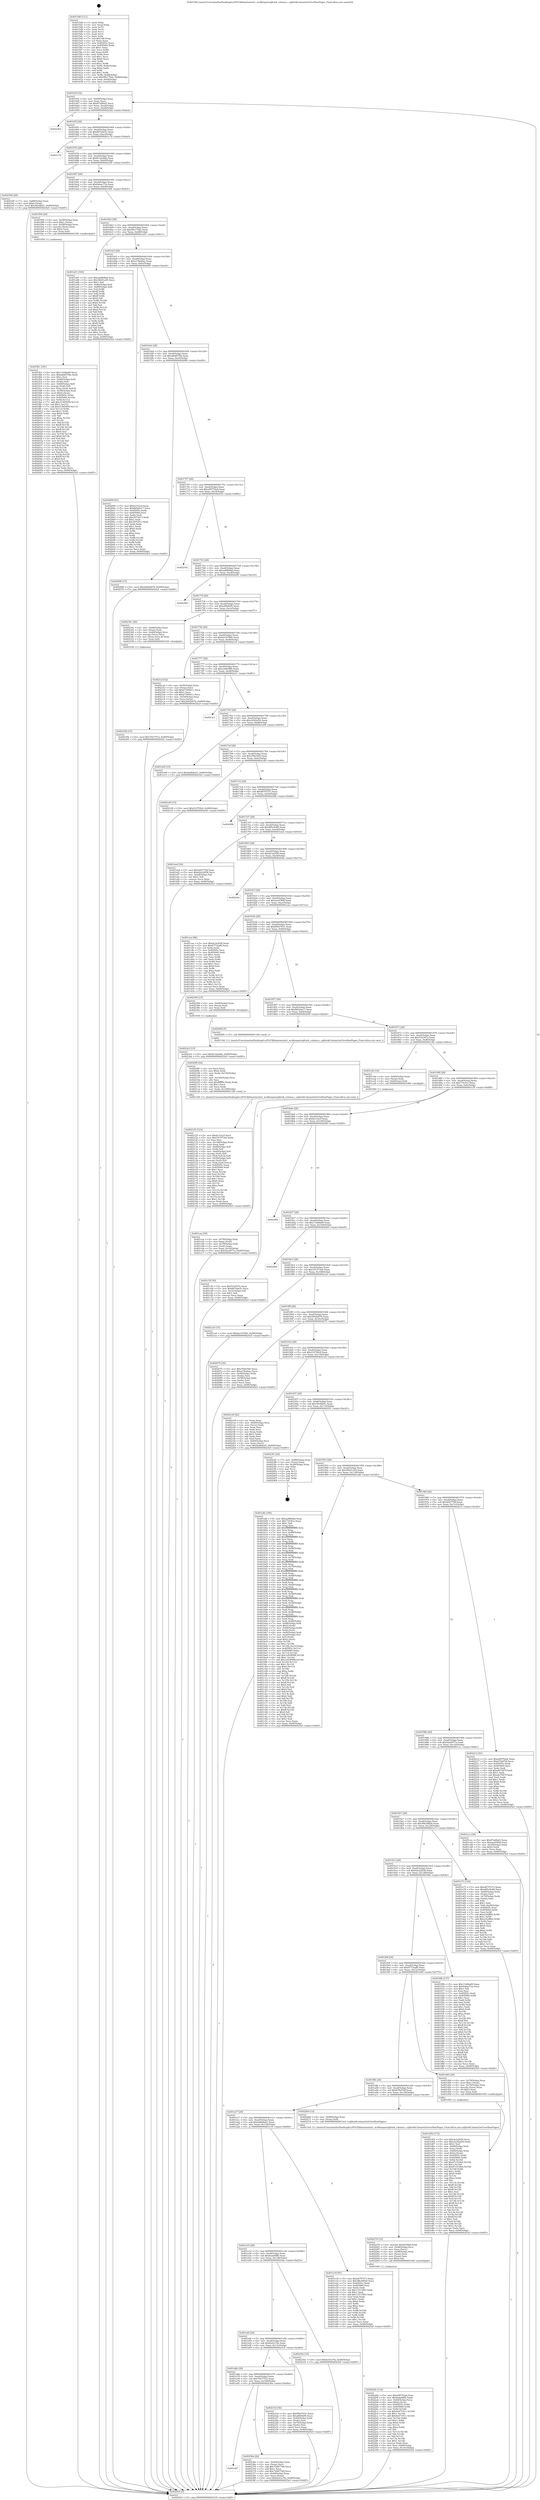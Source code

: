 digraph "0x4015d0" {
  label = "0x4015d0 (/mnt/c/Users/mathe/Desktop/tcc/POCII/binaries/extr_wcdbrepairsqliterk_column.c_sqliterkColumnGetOverflowPages_Final-ollvm.out::main(0))"
  labelloc = "t"
  node[shape=record]

  Entry [label="",width=0.3,height=0.3,shape=circle,fillcolor=black,style=filled]
  "0x40163f" [label="{
     0x40163f [32]\l
     | [instrs]\l
     &nbsp;&nbsp;0x40163f \<+6\>: mov -0x90(%rbp),%eax\l
     &nbsp;&nbsp;0x401645 \<+2\>: mov %eax,%ecx\l
     &nbsp;&nbsp;0x401647 \<+6\>: sub $0x87ad9af3,%ecx\l
     &nbsp;&nbsp;0x40164d \<+6\>: mov %eax,-0xa4(%rbp)\l
     &nbsp;&nbsp;0x401653 \<+6\>: mov %ecx,-0xa8(%rbp)\l
     &nbsp;&nbsp;0x401659 \<+6\>: je 00000000004023b2 \<main+0xde2\>\l
  }"]
  "0x4023b2" [label="{
     0x4023b2\l
  }", style=dashed]
  "0x40165f" [label="{
     0x40165f [28]\l
     | [instrs]\l
     &nbsp;&nbsp;0x40165f \<+5\>: jmp 0000000000401664 \<main+0x94\>\l
     &nbsp;&nbsp;0x401664 \<+6\>: mov -0xa4(%rbp),%eax\l
     &nbsp;&nbsp;0x40166a \<+5\>: sub $0x8b7ede5c,%eax\l
     &nbsp;&nbsp;0x40166f \<+6\>: mov %eax,-0xac(%rbp)\l
     &nbsp;&nbsp;0x401675 \<+6\>: je 0000000000401c7d \<main+0x6ad\>\l
  }"]
  Exit [label="",width=0.3,height=0.3,shape=circle,fillcolor=black,style=filled,peripheries=2]
  "0x401c7d" [label="{
     0x401c7d\l
  }", style=dashed]
  "0x40167b" [label="{
     0x40167b [28]\l
     | [instrs]\l
     &nbsp;&nbsp;0x40167b \<+5\>: jmp 0000000000401680 \<main+0xb0\>\l
     &nbsp;&nbsp;0x401680 \<+6\>: mov -0xa4(%rbp),%eax\l
     &nbsp;&nbsp;0x401686 \<+5\>: sub $0x8c32e9da,%eax\l
     &nbsp;&nbsp;0x40168b \<+6\>: mov %eax,-0xb0(%rbp)\l
     &nbsp;&nbsp;0x401691 \<+6\>: je 00000000004023d5 \<main+0xe05\>\l
  }"]
  "0x4023a3" [label="{
     0x4023a3 [15]\l
     | [instrs]\l
     &nbsp;&nbsp;0x4023a3 \<+10\>: movl $0x8c32e9da,-0x90(%rbp)\l
     &nbsp;&nbsp;0x4023ad \<+5\>: jmp 00000000004025a5 \<main+0xfd5\>\l
  }"]
  "0x4023d5" [label="{
     0x4023d5 [28]\l
     | [instrs]\l
     &nbsp;&nbsp;0x4023d5 \<+7\>: mov -0x88(%rbp),%rax\l
     &nbsp;&nbsp;0x4023dc \<+6\>: movl $0x0,(%rax)\l
     &nbsp;&nbsp;0x4023e2 \<+10\>: movl $0x38cfdb41,-0x90(%rbp)\l
     &nbsp;&nbsp;0x4023ec \<+5\>: jmp 00000000004025a5 \<main+0xfd5\>\l
  }"]
  "0x401697" [label="{
     0x401697 [28]\l
     | [instrs]\l
     &nbsp;&nbsp;0x401697 \<+5\>: jmp 000000000040169c \<main+0xcc\>\l
     &nbsp;&nbsp;0x40169c \<+6\>: mov -0xa4(%rbp),%eax\l
     &nbsp;&nbsp;0x4016a2 \<+5\>: sub $0x9abac73a,%eax\l
     &nbsp;&nbsp;0x4016a7 \<+6\>: mov %eax,-0xb4(%rbp)\l
     &nbsp;&nbsp;0x4016ad \<+6\>: je 0000000000401f94 \<main+0x9c4\>\l
  }"]
  "0x401a87" [label="{
     0x401a87\l
  }", style=dashed]
  "0x401f94" [label="{
     0x401f94 [29]\l
     | [instrs]\l
     &nbsp;&nbsp;0x401f94 \<+4\>: mov -0x58(%rbp),%rax\l
     &nbsp;&nbsp;0x401f98 \<+6\>: movl $0x1,(%rax)\l
     &nbsp;&nbsp;0x401f9e \<+4\>: mov -0x58(%rbp),%rax\l
     &nbsp;&nbsp;0x401fa2 \<+3\>: movslq (%rax),%rax\l
     &nbsp;&nbsp;0x401fa5 \<+4\>: shl $0x2,%rax\l
     &nbsp;&nbsp;0x401fa9 \<+3\>: mov %rax,%rdi\l
     &nbsp;&nbsp;0x401fac \<+5\>: call 0000000000401050 \<malloc@plt\>\l
     | [calls]\l
     &nbsp;&nbsp;0x401050 \{1\} (unknown)\l
  }"]
  "0x4016b3" [label="{
     0x4016b3 [28]\l
     | [instrs]\l
     &nbsp;&nbsp;0x4016b3 \<+5\>: jmp 00000000004016b8 \<main+0xe8\>\l
     &nbsp;&nbsp;0x4016b8 \<+6\>: mov -0xa4(%rbp),%eax\l
     &nbsp;&nbsp;0x4016be \<+5\>: sub $0x9fb175d2,%eax\l
     &nbsp;&nbsp;0x4016c3 \<+6\>: mov %eax,-0xb8(%rbp)\l
     &nbsp;&nbsp;0x4016c9 \<+6\>: je 0000000000401a91 \<main+0x4c1\>\l
  }"]
  "0x40236a" [label="{
     0x40236a [42]\l
     | [instrs]\l
     &nbsp;&nbsp;0x40236a \<+4\>: mov -0x40(%rbp),%rax\l
     &nbsp;&nbsp;0x40236e \<+2\>: mov (%rax),%ecx\l
     &nbsp;&nbsp;0x402370 \<+6\>: add $0x720677d0,%ecx\l
     &nbsp;&nbsp;0x402376 \<+3\>: add $0x1,%ecx\l
     &nbsp;&nbsp;0x402379 \<+6\>: sub $0x720677d0,%ecx\l
     &nbsp;&nbsp;0x40237f \<+4\>: mov -0x40(%rbp),%rax\l
     &nbsp;&nbsp;0x402383 \<+2\>: mov %ecx,(%rax)\l
     &nbsp;&nbsp;0x402385 \<+10\>: movl $0x6c61e7fa,-0x90(%rbp)\l
     &nbsp;&nbsp;0x40238f \<+5\>: jmp 00000000004025a5 \<main+0xfd5\>\l
  }"]
  "0x401a91" [label="{
     0x401a91 [106]\l
     | [instrs]\l
     &nbsp;&nbsp;0x401a91 \<+5\>: mov $0xaa9fb9bd,%eax\l
     &nbsp;&nbsp;0x401a96 \<+5\>: mov $0x38d31a55,%ecx\l
     &nbsp;&nbsp;0x401a9b \<+2\>: mov $0x1,%dl\l
     &nbsp;&nbsp;0x401a9d \<+7\>: mov -0x8a(%rbp),%sil\l
     &nbsp;&nbsp;0x401aa4 \<+7\>: mov -0x89(%rbp),%dil\l
     &nbsp;&nbsp;0x401aab \<+3\>: mov %sil,%r8b\l
     &nbsp;&nbsp;0x401aae \<+4\>: xor $0xff,%r8b\l
     &nbsp;&nbsp;0x401ab2 \<+3\>: mov %dil,%r9b\l
     &nbsp;&nbsp;0x401ab5 \<+4\>: xor $0xff,%r9b\l
     &nbsp;&nbsp;0x401ab9 \<+3\>: xor $0x0,%dl\l
     &nbsp;&nbsp;0x401abc \<+3\>: mov %r8b,%r10b\l
     &nbsp;&nbsp;0x401abf \<+4\>: and $0x0,%r10b\l
     &nbsp;&nbsp;0x401ac3 \<+3\>: and %dl,%sil\l
     &nbsp;&nbsp;0x401ac6 \<+3\>: mov %r9b,%r11b\l
     &nbsp;&nbsp;0x401ac9 \<+4\>: and $0x0,%r11b\l
     &nbsp;&nbsp;0x401acd \<+3\>: and %dl,%dil\l
     &nbsp;&nbsp;0x401ad0 \<+3\>: or %sil,%r10b\l
     &nbsp;&nbsp;0x401ad3 \<+3\>: or %dil,%r11b\l
     &nbsp;&nbsp;0x401ad6 \<+3\>: xor %r11b,%r10b\l
     &nbsp;&nbsp;0x401ad9 \<+3\>: or %r9b,%r8b\l
     &nbsp;&nbsp;0x401adc \<+4\>: xor $0xff,%r8b\l
     &nbsp;&nbsp;0x401ae0 \<+3\>: or $0x0,%dl\l
     &nbsp;&nbsp;0x401ae3 \<+3\>: and %dl,%r8b\l
     &nbsp;&nbsp;0x401ae6 \<+3\>: or %r8b,%r10b\l
     &nbsp;&nbsp;0x401ae9 \<+4\>: test $0x1,%r10b\l
     &nbsp;&nbsp;0x401aed \<+3\>: cmovne %ecx,%eax\l
     &nbsp;&nbsp;0x401af0 \<+6\>: mov %eax,-0x90(%rbp)\l
     &nbsp;&nbsp;0x401af6 \<+5\>: jmp 00000000004025a5 \<main+0xfd5\>\l
  }"]
  "0x4016cf" [label="{
     0x4016cf [28]\l
     | [instrs]\l
     &nbsp;&nbsp;0x4016cf \<+5\>: jmp 00000000004016d4 \<main+0x104\>\l
     &nbsp;&nbsp;0x4016d4 \<+6\>: mov -0xa4(%rbp),%eax\l
     &nbsp;&nbsp;0x4016da \<+5\>: sub $0xa15ba6ae,%eax\l
     &nbsp;&nbsp;0x4016df \<+6\>: mov %eax,-0xbc(%rbp)\l
     &nbsp;&nbsp;0x4016e5 \<+6\>: je 0000000000402099 \<main+0xac9\>\l
  }"]
  "0x4025a5" [label="{
     0x4025a5 [5]\l
     | [instrs]\l
     &nbsp;&nbsp;0x4025a5 \<+5\>: jmp 000000000040163f \<main+0x6f\>\l
  }"]
  "0x4015d0" [label="{
     0x4015d0 [111]\l
     | [instrs]\l
     &nbsp;&nbsp;0x4015d0 \<+1\>: push %rbp\l
     &nbsp;&nbsp;0x4015d1 \<+3\>: mov %rsp,%rbp\l
     &nbsp;&nbsp;0x4015d4 \<+2\>: push %r15\l
     &nbsp;&nbsp;0x4015d6 \<+2\>: push %r14\l
     &nbsp;&nbsp;0x4015d8 \<+2\>: push %r13\l
     &nbsp;&nbsp;0x4015da \<+2\>: push %r12\l
     &nbsp;&nbsp;0x4015dc \<+1\>: push %rbx\l
     &nbsp;&nbsp;0x4015dd \<+7\>: sub $0x148,%rsp\l
     &nbsp;&nbsp;0x4015e4 \<+2\>: xor %eax,%eax\l
     &nbsp;&nbsp;0x4015e6 \<+7\>: mov 0x40505c,%ecx\l
     &nbsp;&nbsp;0x4015ed \<+7\>: mov 0x405060,%edx\l
     &nbsp;&nbsp;0x4015f4 \<+3\>: sub $0x1,%eax\l
     &nbsp;&nbsp;0x4015f7 \<+3\>: mov %ecx,%r8d\l
     &nbsp;&nbsp;0x4015fa \<+3\>: add %eax,%r8d\l
     &nbsp;&nbsp;0x4015fd \<+4\>: imul %r8d,%ecx\l
     &nbsp;&nbsp;0x401601 \<+3\>: and $0x1,%ecx\l
     &nbsp;&nbsp;0x401604 \<+3\>: cmp $0x0,%ecx\l
     &nbsp;&nbsp;0x401607 \<+4\>: sete %r9b\l
     &nbsp;&nbsp;0x40160b \<+4\>: and $0x1,%r9b\l
     &nbsp;&nbsp;0x40160f \<+7\>: mov %r9b,-0x8a(%rbp)\l
     &nbsp;&nbsp;0x401616 \<+3\>: cmp $0xa,%edx\l
     &nbsp;&nbsp;0x401619 \<+4\>: setl %r9b\l
     &nbsp;&nbsp;0x40161d \<+4\>: and $0x1,%r9b\l
     &nbsp;&nbsp;0x401621 \<+7\>: mov %r9b,-0x89(%rbp)\l
     &nbsp;&nbsp;0x401628 \<+10\>: movl $0x9fb175d2,-0x90(%rbp)\l
     &nbsp;&nbsp;0x401632 \<+6\>: mov %edi,-0x94(%rbp)\l
     &nbsp;&nbsp;0x401638 \<+7\>: mov %rsi,-0xa0(%rbp)\l
  }"]
  "0x40235b" [label="{
     0x40235b [15]\l
     | [instrs]\l
     &nbsp;&nbsp;0x40235b \<+10\>: movl $0x76277f12,-0x90(%rbp)\l
     &nbsp;&nbsp;0x402365 \<+5\>: jmp 00000000004025a5 \<main+0xfd5\>\l
  }"]
  "0x402099" [label="{
     0x402099 [91]\l
     | [instrs]\l
     &nbsp;&nbsp;0x402099 \<+5\>: mov $0xbc33a1f,%eax\l
     &nbsp;&nbsp;0x40209e \<+5\>: mov $0xfb02de17,%ecx\l
     &nbsp;&nbsp;0x4020a3 \<+7\>: mov 0x40505c,%edx\l
     &nbsp;&nbsp;0x4020aa \<+7\>: mov 0x405060,%esi\l
     &nbsp;&nbsp;0x4020b1 \<+2\>: mov %edx,%edi\l
     &nbsp;&nbsp;0x4020b3 \<+6\>: add $0x307a913,%edi\l
     &nbsp;&nbsp;0x4020b9 \<+3\>: sub $0x1,%edi\l
     &nbsp;&nbsp;0x4020bc \<+6\>: sub $0x307a913,%edi\l
     &nbsp;&nbsp;0x4020c2 \<+3\>: imul %edi,%edx\l
     &nbsp;&nbsp;0x4020c5 \<+3\>: and $0x1,%edx\l
     &nbsp;&nbsp;0x4020c8 \<+3\>: cmp $0x0,%edx\l
     &nbsp;&nbsp;0x4020cb \<+4\>: sete %r8b\l
     &nbsp;&nbsp;0x4020cf \<+3\>: cmp $0xa,%esi\l
     &nbsp;&nbsp;0x4020d2 \<+4\>: setl %r9b\l
     &nbsp;&nbsp;0x4020d6 \<+3\>: mov %r8b,%r10b\l
     &nbsp;&nbsp;0x4020d9 \<+3\>: and %r9b,%r10b\l
     &nbsp;&nbsp;0x4020dc \<+3\>: xor %r9b,%r8b\l
     &nbsp;&nbsp;0x4020df \<+3\>: or %r8b,%r10b\l
     &nbsp;&nbsp;0x4020e2 \<+4\>: test $0x1,%r10b\l
     &nbsp;&nbsp;0x4020e6 \<+3\>: cmovne %ecx,%eax\l
     &nbsp;&nbsp;0x4020e9 \<+6\>: mov %eax,-0x90(%rbp)\l
     &nbsp;&nbsp;0x4020ef \<+5\>: jmp 00000000004025a5 \<main+0xfd5\>\l
  }"]
  "0x4016eb" [label="{
     0x4016eb [28]\l
     | [instrs]\l
     &nbsp;&nbsp;0x4016eb \<+5\>: jmp 00000000004016f0 \<main+0x120\>\l
     &nbsp;&nbsp;0x4016f0 \<+6\>: mov -0xa4(%rbp),%eax\l
     &nbsp;&nbsp;0x4016f6 \<+5\>: sub $0xa6b857bb,%eax\l
     &nbsp;&nbsp;0x4016fb \<+6\>: mov %eax,-0xc0(%rbp)\l
     &nbsp;&nbsp;0x401701 \<+6\>: je 0000000000402066 \<main+0xa96\>\l
  }"]
  "0x401a6b" [label="{
     0x401a6b [28]\l
     | [instrs]\l
     &nbsp;&nbsp;0x401a6b \<+5\>: jmp 0000000000401a70 \<main+0x4a0\>\l
     &nbsp;&nbsp;0x401a70 \<+6\>: mov -0xa4(%rbp),%eax\l
     &nbsp;&nbsp;0x401a76 \<+5\>: sub $0x76277f12,%eax\l
     &nbsp;&nbsp;0x401a7b \<+6\>: mov %eax,-0x140(%rbp)\l
     &nbsp;&nbsp;0x401a81 \<+6\>: je 000000000040236a \<main+0xd9a\>\l
  }"]
  "0x402066" [label="{
     0x402066 [15]\l
     | [instrs]\l
     &nbsp;&nbsp;0x402066 \<+10\>: movl $0x2002b679,-0x90(%rbp)\l
     &nbsp;&nbsp;0x402070 \<+5\>: jmp 00000000004025a5 \<main+0xfd5\>\l
  }"]
  "0x401707" [label="{
     0x401707 [28]\l
     | [instrs]\l
     &nbsp;&nbsp;0x401707 \<+5\>: jmp 000000000040170c \<main+0x13c\>\l
     &nbsp;&nbsp;0x40170c \<+6\>: mov -0xa4(%rbp),%eax\l
     &nbsp;&nbsp;0x401712 \<+5\>: sub $0xa99752a4,%eax\l
     &nbsp;&nbsp;0x401717 \<+6\>: mov %eax,-0xc4(%rbp)\l
     &nbsp;&nbsp;0x40171d \<+6\>: je 000000000040255e \<main+0xf8e\>\l
  }"]
  "0x40231d" [label="{
     0x40231d [36]\l
     | [instrs]\l
     &nbsp;&nbsp;0x40231d \<+5\>: mov $0xf9047031,%eax\l
     &nbsp;&nbsp;0x402322 \<+5\>: mov $0xaf0b82f5,%ecx\l
     &nbsp;&nbsp;0x402327 \<+4\>: mov -0x40(%rbp),%rdx\l
     &nbsp;&nbsp;0x40232b \<+2\>: mov (%rdx),%esi\l
     &nbsp;&nbsp;0x40232d \<+4\>: mov -0x70(%rbp),%rdx\l
     &nbsp;&nbsp;0x402331 \<+2\>: cmp (%rdx),%esi\l
     &nbsp;&nbsp;0x402333 \<+3\>: cmovl %ecx,%eax\l
     &nbsp;&nbsp;0x402336 \<+6\>: mov %eax,-0x90(%rbp)\l
     &nbsp;&nbsp;0x40233c \<+5\>: jmp 00000000004025a5 \<main+0xfd5\>\l
  }"]
  "0x40255e" [label="{
     0x40255e\l
  }", style=dashed]
  "0x401723" [label="{
     0x401723 [28]\l
     | [instrs]\l
     &nbsp;&nbsp;0x401723 \<+5\>: jmp 0000000000401728 \<main+0x158\>\l
     &nbsp;&nbsp;0x401728 \<+6\>: mov -0xa4(%rbp),%eax\l
     &nbsp;&nbsp;0x40172e \<+5\>: sub $0xaa9fb9bd,%eax\l
     &nbsp;&nbsp;0x401733 \<+6\>: mov %eax,-0xc8(%rbp)\l
     &nbsp;&nbsp;0x401739 \<+6\>: je 0000000000402409 \<main+0xe39\>\l
  }"]
  "0x401a4f" [label="{
     0x401a4f [28]\l
     | [instrs]\l
     &nbsp;&nbsp;0x401a4f \<+5\>: jmp 0000000000401a54 \<main+0x484\>\l
     &nbsp;&nbsp;0x401a54 \<+6\>: mov -0xa4(%rbp),%eax\l
     &nbsp;&nbsp;0x401a5a \<+5\>: sub $0x6c61e7fa,%eax\l
     &nbsp;&nbsp;0x401a5f \<+6\>: mov %eax,-0x13c(%rbp)\l
     &nbsp;&nbsp;0x401a65 \<+6\>: je 000000000040231d \<main+0xd4d\>\l
  }"]
  "0x402409" [label="{
     0x402409\l
  }", style=dashed]
  "0x40173f" [label="{
     0x40173f [28]\l
     | [instrs]\l
     &nbsp;&nbsp;0x40173f \<+5\>: jmp 0000000000401744 \<main+0x174\>\l
     &nbsp;&nbsp;0x401744 \<+6\>: mov -0xa4(%rbp),%eax\l
     &nbsp;&nbsp;0x40174a \<+5\>: sub $0xaf0b82f5,%eax\l
     &nbsp;&nbsp;0x40174f \<+6\>: mov %eax,-0xcc(%rbp)\l
     &nbsp;&nbsp;0x401755 \<+6\>: je 0000000000402341 \<main+0xd71\>\l
  }"]
  "0x40230e" [label="{
     0x40230e [15]\l
     | [instrs]\l
     &nbsp;&nbsp;0x40230e \<+10\>: movl $0x6c61e7fa,-0x90(%rbp)\l
     &nbsp;&nbsp;0x402318 \<+5\>: jmp 00000000004025a5 \<main+0xfd5\>\l
  }"]
  "0x402341" [label="{
     0x402341 [26]\l
     | [instrs]\l
     &nbsp;&nbsp;0x402341 \<+4\>: mov -0x68(%rbp),%rax\l
     &nbsp;&nbsp;0x402345 \<+3\>: mov (%rax),%rax\l
     &nbsp;&nbsp;0x402348 \<+4\>: mov -0x40(%rbp),%rcx\l
     &nbsp;&nbsp;0x40234c \<+3\>: movslq (%rcx),%rcx\l
     &nbsp;&nbsp;0x40234f \<+4\>: mov (%rax,%rcx,8),%rax\l
     &nbsp;&nbsp;0x402353 \<+3\>: mov %rax,%rdi\l
     &nbsp;&nbsp;0x402356 \<+5\>: call 0000000000401030 \<free@plt\>\l
     | [calls]\l
     &nbsp;&nbsp;0x401030 \{1\} (unknown)\l
  }"]
  "0x40175b" [label="{
     0x40175b [28]\l
     | [instrs]\l
     &nbsp;&nbsp;0x40175b \<+5\>: jmp 0000000000401760 \<main+0x190\>\l
     &nbsp;&nbsp;0x401760 \<+6\>: mov -0xa4(%rbp),%eax\l
     &nbsp;&nbsp;0x401766 \<+5\>: sub $0xba1935b0,%eax\l
     &nbsp;&nbsp;0x40176b \<+6\>: mov %eax,-0xd0(%rbp)\l
     &nbsp;&nbsp;0x401771 \<+6\>: je 00000000004021af \<main+0xbdf\>\l
  }"]
  "0x40229a" [label="{
     0x40229a [116]\l
     | [instrs]\l
     &nbsp;&nbsp;0x40229a \<+5\>: mov $0xa99752a4,%esi\l
     &nbsp;&nbsp;0x40229f \<+5\>: mov $0x6ada98f0,%edx\l
     &nbsp;&nbsp;0x4022a4 \<+4\>: mov -0x40(%rbp),%rcx\l
     &nbsp;&nbsp;0x4022a8 \<+6\>: movl $0x0,(%rcx)\l
     &nbsp;&nbsp;0x4022ae \<+8\>: mov 0x40505c,%r8d\l
     &nbsp;&nbsp;0x4022b6 \<+8\>: mov 0x405060,%r9d\l
     &nbsp;&nbsp;0x4022be \<+3\>: mov %r8d,%r10d\l
     &nbsp;&nbsp;0x4022c1 \<+7\>: sub $0x9e471911,%r10d\l
     &nbsp;&nbsp;0x4022c8 \<+4\>: sub $0x1,%r10d\l
     &nbsp;&nbsp;0x4022cc \<+7\>: add $0x9e471911,%r10d\l
     &nbsp;&nbsp;0x4022d3 \<+4\>: imul %r10d,%r8d\l
     &nbsp;&nbsp;0x4022d7 \<+4\>: and $0x1,%r8d\l
     &nbsp;&nbsp;0x4022db \<+4\>: cmp $0x0,%r8d\l
     &nbsp;&nbsp;0x4022df \<+4\>: sete %r11b\l
     &nbsp;&nbsp;0x4022e3 \<+4\>: cmp $0xa,%r9d\l
     &nbsp;&nbsp;0x4022e7 \<+3\>: setl %bl\l
     &nbsp;&nbsp;0x4022ea \<+3\>: mov %r11b,%r14b\l
     &nbsp;&nbsp;0x4022ed \<+3\>: and %bl,%r14b\l
     &nbsp;&nbsp;0x4022f0 \<+3\>: xor %bl,%r11b\l
     &nbsp;&nbsp;0x4022f3 \<+3\>: or %r11b,%r14b\l
     &nbsp;&nbsp;0x4022f6 \<+4\>: test $0x1,%r14b\l
     &nbsp;&nbsp;0x4022fa \<+3\>: cmovne %edx,%esi\l
     &nbsp;&nbsp;0x4022fd \<+6\>: mov %esi,-0x90(%rbp)\l
     &nbsp;&nbsp;0x402303 \<+6\>: mov %eax,-0x14c(%rbp)\l
     &nbsp;&nbsp;0x402309 \<+5\>: jmp 00000000004025a5 \<main+0xfd5\>\l
  }"]
  "0x4021af" [label="{
     0x4021af [42]\l
     | [instrs]\l
     &nbsp;&nbsp;0x4021af \<+4\>: mov -0x50(%rbp),%rax\l
     &nbsp;&nbsp;0x4021b3 \<+2\>: mov (%rax),%ecx\l
     &nbsp;&nbsp;0x4021b5 \<+6\>: add $0xb7385611,%ecx\l
     &nbsp;&nbsp;0x4021bb \<+3\>: add $0x1,%ecx\l
     &nbsp;&nbsp;0x4021be \<+6\>: sub $0xb7385611,%ecx\l
     &nbsp;&nbsp;0x4021c4 \<+4\>: mov -0x50(%rbp),%rax\l
     &nbsp;&nbsp;0x4021c8 \<+2\>: mov %ecx,(%rax)\l
     &nbsp;&nbsp;0x4021ca \<+10\>: movl $0x2002b679,-0x90(%rbp)\l
     &nbsp;&nbsp;0x4021d4 \<+5\>: jmp 00000000004025a5 \<main+0xfd5\>\l
  }"]
  "0x401777" [label="{
     0x401777 [28]\l
     | [instrs]\l
     &nbsp;&nbsp;0x401777 \<+5\>: jmp 000000000040177c \<main+0x1ac\>\l
     &nbsp;&nbsp;0x40177c \<+6\>: mov -0xa4(%rbp),%eax\l
     &nbsp;&nbsp;0x401782 \<+5\>: sub $0xcad9c98b,%eax\l
     &nbsp;&nbsp;0x401787 \<+6\>: mov %eax,-0xd4(%rbp)\l
     &nbsp;&nbsp;0x40178d \<+6\>: je 00000000004023c1 \<main+0xdf1\>\l
  }"]
  "0x402279" [label="{
     0x402279 [33]\l
     | [instrs]\l
     &nbsp;&nbsp;0x402279 \<+10\>: movabs $0x4030b6,%rdi\l
     &nbsp;&nbsp;0x402283 \<+4\>: mov -0x48(%rbp),%rcx\l
     &nbsp;&nbsp;0x402287 \<+3\>: mov %rax,(%rcx)\l
     &nbsp;&nbsp;0x40228a \<+4\>: mov -0x48(%rbp),%rax\l
     &nbsp;&nbsp;0x40228e \<+3\>: mov (%rax),%rax\l
     &nbsp;&nbsp;0x402291 \<+2\>: mov (%rax),%esi\l
     &nbsp;&nbsp;0x402293 \<+2\>: mov $0x0,%al\l
     &nbsp;&nbsp;0x402295 \<+5\>: call 0000000000401040 \<printf@plt\>\l
     | [calls]\l
     &nbsp;&nbsp;0x401040 \{1\} (unknown)\l
  }"]
  "0x4023c1" [label="{
     0x4023c1\l
  }", style=dashed]
  "0x401793" [label="{
     0x401793 [28]\l
     | [instrs]\l
     &nbsp;&nbsp;0x401793 \<+5\>: jmp 0000000000401798 \<main+0x1c8\>\l
     &nbsp;&nbsp;0x401798 \<+6\>: mov -0xa4(%rbp),%eax\l
     &nbsp;&nbsp;0x40179e \<+5\>: sub $0xcb302a54,%eax\l
     &nbsp;&nbsp;0x4017a3 \<+6\>: mov %eax,-0xd8(%rbp)\l
     &nbsp;&nbsp;0x4017a9 \<+6\>: je 0000000000401e09 \<main+0x839\>\l
  }"]
  "0x402125" [label="{
     0x402125 [123]\l
     | [instrs]\l
     &nbsp;&nbsp;0x402125 \<+5\>: mov $0xbc33a1f,%ecx\l
     &nbsp;&nbsp;0x40212a \<+5\>: mov $0x191573e6,%edx\l
     &nbsp;&nbsp;0x40212f \<+2\>: xor %esi,%esi\l
     &nbsp;&nbsp;0x402131 \<+6\>: mov -0x148(%rbp),%edi\l
     &nbsp;&nbsp;0x402137 \<+3\>: imul %eax,%edi\l
     &nbsp;&nbsp;0x40213a \<+4\>: mov -0x68(%rbp),%r8\l
     &nbsp;&nbsp;0x40213e \<+3\>: mov (%r8),%r8\l
     &nbsp;&nbsp;0x402141 \<+4\>: mov -0x60(%rbp),%r9\l
     &nbsp;&nbsp;0x402145 \<+3\>: movslq (%r9),%r9\l
     &nbsp;&nbsp;0x402148 \<+4\>: mov (%r8,%r9,8),%r8\l
     &nbsp;&nbsp;0x40214c \<+4\>: mov -0x50(%rbp),%r9\l
     &nbsp;&nbsp;0x402150 \<+3\>: movslq (%r9),%r9\l
     &nbsp;&nbsp;0x402153 \<+4\>: mov %edi,(%r8,%r9,4)\l
     &nbsp;&nbsp;0x402157 \<+7\>: mov 0x40505c,%eax\l
     &nbsp;&nbsp;0x40215e \<+7\>: mov 0x405060,%edi\l
     &nbsp;&nbsp;0x402165 \<+3\>: sub $0x1,%esi\l
     &nbsp;&nbsp;0x402168 \<+3\>: mov %eax,%r10d\l
     &nbsp;&nbsp;0x40216b \<+3\>: add %esi,%r10d\l
     &nbsp;&nbsp;0x40216e \<+4\>: imul %r10d,%eax\l
     &nbsp;&nbsp;0x402172 \<+3\>: and $0x1,%eax\l
     &nbsp;&nbsp;0x402175 \<+3\>: cmp $0x0,%eax\l
     &nbsp;&nbsp;0x402178 \<+4\>: sete %r11b\l
     &nbsp;&nbsp;0x40217c \<+3\>: cmp $0xa,%edi\l
     &nbsp;&nbsp;0x40217f \<+3\>: setl %bl\l
     &nbsp;&nbsp;0x402182 \<+3\>: mov %r11b,%r14b\l
     &nbsp;&nbsp;0x402185 \<+3\>: and %bl,%r14b\l
     &nbsp;&nbsp;0x402188 \<+3\>: xor %bl,%r11b\l
     &nbsp;&nbsp;0x40218b \<+3\>: or %r11b,%r14b\l
     &nbsp;&nbsp;0x40218e \<+4\>: test $0x1,%r14b\l
     &nbsp;&nbsp;0x402192 \<+3\>: cmovne %edx,%ecx\l
     &nbsp;&nbsp;0x402195 \<+6\>: mov %ecx,-0x90(%rbp)\l
     &nbsp;&nbsp;0x40219b \<+5\>: jmp 00000000004025a5 \<main+0xfd5\>\l
  }"]
  "0x401e09" [label="{
     0x401e09 [15]\l
     | [instrs]\l
     &nbsp;&nbsp;0x401e09 \<+10\>: movl $0x6a6b8a41,-0x90(%rbp)\l
     &nbsp;&nbsp;0x401e13 \<+5\>: jmp 00000000004025a5 \<main+0xfd5\>\l
  }"]
  "0x4017af" [label="{
     0x4017af [28]\l
     | [instrs]\l
     &nbsp;&nbsp;0x4017af \<+5\>: jmp 00000000004017b4 \<main+0x1e4\>\l
     &nbsp;&nbsp;0x4017b4 \<+6\>: mov -0xa4(%rbp),%eax\l
     &nbsp;&nbsp;0x4017ba \<+5\>: sub $0xcf50e546,%eax\l
     &nbsp;&nbsp;0x4017bf \<+6\>: mov %eax,-0xdc(%rbp)\l
     &nbsp;&nbsp;0x4017c5 \<+6\>: je 00000000004021d9 \<main+0xc09\>\l
  }"]
  "0x4020f9" [label="{
     0x4020f9 [44]\l
     | [instrs]\l
     &nbsp;&nbsp;0x4020f9 \<+2\>: xor %ecx,%ecx\l
     &nbsp;&nbsp;0x4020fb \<+5\>: mov $0x2,%edx\l
     &nbsp;&nbsp;0x402100 \<+6\>: mov %edx,-0x144(%rbp)\l
     &nbsp;&nbsp;0x402106 \<+1\>: cltd\l
     &nbsp;&nbsp;0x402107 \<+6\>: mov -0x144(%rbp),%esi\l
     &nbsp;&nbsp;0x40210d \<+2\>: idiv %esi\l
     &nbsp;&nbsp;0x40210f \<+6\>: imul $0xfffffffe,%edx,%edx\l
     &nbsp;&nbsp;0x402115 \<+3\>: sub $0x1,%ecx\l
     &nbsp;&nbsp;0x402118 \<+2\>: sub %ecx,%edx\l
     &nbsp;&nbsp;0x40211a \<+6\>: mov %edx,-0x148(%rbp)\l
     &nbsp;&nbsp;0x402120 \<+5\>: call 0000000000401160 \<next_i\>\l
     | [calls]\l
     &nbsp;&nbsp;0x401160 \{1\} (/mnt/c/Users/mathe/Desktop/tcc/POCII/binaries/extr_wcdbrepairsqliterk_column.c_sqliterkColumnGetOverflowPages_Final-ollvm.out::next_i)\l
  }"]
  "0x4021d9" [label="{
     0x4021d9 [15]\l
     | [instrs]\l
     &nbsp;&nbsp;0x4021d9 \<+10\>: movl $0x21470fcd,-0x90(%rbp)\l
     &nbsp;&nbsp;0x4021e3 \<+5\>: jmp 00000000004025a5 \<main+0xfd5\>\l
  }"]
  "0x4017cb" [label="{
     0x4017cb [28]\l
     | [instrs]\l
     &nbsp;&nbsp;0x4017cb \<+5\>: jmp 00000000004017d0 \<main+0x200\>\l
     &nbsp;&nbsp;0x4017d0 \<+6\>: mov -0xa4(%rbp),%eax\l
     &nbsp;&nbsp;0x4017d6 \<+5\>: sub $0xd67f7273,%eax\l
     &nbsp;&nbsp;0x4017db \<+6\>: mov %eax,-0xe0(%rbp)\l
     &nbsp;&nbsp;0x4017e1 \<+6\>: je 000000000040248b \<main+0xebb\>\l
  }"]
  "0x401fb1" [label="{
     0x401fb1 [181]\l
     | [instrs]\l
     &nbsp;&nbsp;0x401fb1 \<+5\>: mov $0x11b9baf9,%ecx\l
     &nbsp;&nbsp;0x401fb6 \<+5\>: mov $0xa6b857bb,%edx\l
     &nbsp;&nbsp;0x401fbb \<+3\>: mov $0x1,%sil\l
     &nbsp;&nbsp;0x401fbe \<+4\>: mov -0x68(%rbp),%rdi\l
     &nbsp;&nbsp;0x401fc2 \<+3\>: mov (%rdi),%rdi\l
     &nbsp;&nbsp;0x401fc5 \<+4\>: mov -0x60(%rbp),%r8\l
     &nbsp;&nbsp;0x401fc9 \<+3\>: movslq (%r8),%r8\l
     &nbsp;&nbsp;0x401fcc \<+4\>: mov %rax,(%rdi,%r8,8)\l
     &nbsp;&nbsp;0x401fd0 \<+4\>: mov -0x50(%rbp),%rax\l
     &nbsp;&nbsp;0x401fd4 \<+6\>: movl $0x0,(%rax)\l
     &nbsp;&nbsp;0x401fda \<+8\>: mov 0x40505c,%r9d\l
     &nbsp;&nbsp;0x401fe2 \<+8\>: mov 0x405060,%r10d\l
     &nbsp;&nbsp;0x401fea \<+3\>: mov %r9d,%r11d\l
     &nbsp;&nbsp;0x401fed \<+7\>: add $0x31565659,%r11d\l
     &nbsp;&nbsp;0x401ff4 \<+4\>: sub $0x1,%r11d\l
     &nbsp;&nbsp;0x401ff8 \<+7\>: sub $0x31565659,%r11d\l
     &nbsp;&nbsp;0x401fff \<+4\>: imul %r11d,%r9d\l
     &nbsp;&nbsp;0x402003 \<+4\>: and $0x1,%r9d\l
     &nbsp;&nbsp;0x402007 \<+4\>: cmp $0x0,%r9d\l
     &nbsp;&nbsp;0x40200b \<+3\>: sete %bl\l
     &nbsp;&nbsp;0x40200e \<+4\>: cmp $0xa,%r10d\l
     &nbsp;&nbsp;0x402012 \<+4\>: setl %r14b\l
     &nbsp;&nbsp;0x402016 \<+3\>: mov %bl,%r15b\l
     &nbsp;&nbsp;0x402019 \<+4\>: xor $0xff,%r15b\l
     &nbsp;&nbsp;0x40201d \<+3\>: mov %r14b,%r12b\l
     &nbsp;&nbsp;0x402020 \<+4\>: xor $0xff,%r12b\l
     &nbsp;&nbsp;0x402024 \<+4\>: xor $0x0,%sil\l
     &nbsp;&nbsp;0x402028 \<+3\>: mov %r15b,%r13b\l
     &nbsp;&nbsp;0x40202b \<+4\>: and $0x0,%r13b\l
     &nbsp;&nbsp;0x40202f \<+3\>: and %sil,%bl\l
     &nbsp;&nbsp;0x402032 \<+3\>: mov %r12b,%al\l
     &nbsp;&nbsp;0x402035 \<+2\>: and $0x0,%al\l
     &nbsp;&nbsp;0x402037 \<+3\>: and %sil,%r14b\l
     &nbsp;&nbsp;0x40203a \<+3\>: or %bl,%r13b\l
     &nbsp;&nbsp;0x40203d \<+3\>: or %r14b,%al\l
     &nbsp;&nbsp;0x402040 \<+3\>: xor %al,%r13b\l
     &nbsp;&nbsp;0x402043 \<+3\>: or %r12b,%r15b\l
     &nbsp;&nbsp;0x402046 \<+4\>: xor $0xff,%r15b\l
     &nbsp;&nbsp;0x40204a \<+4\>: or $0x0,%sil\l
     &nbsp;&nbsp;0x40204e \<+3\>: and %sil,%r15b\l
     &nbsp;&nbsp;0x402051 \<+3\>: or %r15b,%r13b\l
     &nbsp;&nbsp;0x402054 \<+4\>: test $0x1,%r13b\l
     &nbsp;&nbsp;0x402058 \<+3\>: cmovne %edx,%ecx\l
     &nbsp;&nbsp;0x40205b \<+6\>: mov %ecx,-0x90(%rbp)\l
     &nbsp;&nbsp;0x402061 \<+5\>: jmp 00000000004025a5 \<main+0xfd5\>\l
  }"]
  "0x40248b" [label="{
     0x40248b\l
  }", style=dashed]
  "0x4017e7" [label="{
     0x4017e7 [28]\l
     | [instrs]\l
     &nbsp;&nbsp;0x4017e7 \<+5\>: jmp 00000000004017ec \<main+0x21c\>\l
     &nbsp;&nbsp;0x4017ec \<+6\>: mov -0xa4(%rbp),%eax\l
     &nbsp;&nbsp;0x4017f2 \<+5\>: sub $0xd85c9e80,%eax\l
     &nbsp;&nbsp;0x4017f7 \<+6\>: mov %eax,-0xe4(%rbp)\l
     &nbsp;&nbsp;0x4017fd \<+6\>: je 0000000000401eed \<main+0x91d\>\l
  }"]
  "0x401a33" [label="{
     0x401a33 [28]\l
     | [instrs]\l
     &nbsp;&nbsp;0x401a33 \<+5\>: jmp 0000000000401a38 \<main+0x468\>\l
     &nbsp;&nbsp;0x401a38 \<+6\>: mov -0xa4(%rbp),%eax\l
     &nbsp;&nbsp;0x401a3e \<+5\>: sub $0x6ada98f0,%eax\l
     &nbsp;&nbsp;0x401a43 \<+6\>: mov %eax,-0x138(%rbp)\l
     &nbsp;&nbsp;0x401a49 \<+6\>: je 000000000040230e \<main+0xd3e\>\l
  }"]
  "0x401eed" [label="{
     0x401eed [30]\l
     | [instrs]\l
     &nbsp;&nbsp;0x401eed \<+5\>: mov $0x4d277f2f,%eax\l
     &nbsp;&nbsp;0x401ef2 \<+5\>: mov $0x62e22938,%ecx\l
     &nbsp;&nbsp;0x401ef7 \<+3\>: mov -0x29(%rbp),%dl\l
     &nbsp;&nbsp;0x401efa \<+3\>: test $0x1,%dl\l
     &nbsp;&nbsp;0x401efd \<+3\>: cmovne %ecx,%eax\l
     &nbsp;&nbsp;0x401f00 \<+6\>: mov %eax,-0x90(%rbp)\l
     &nbsp;&nbsp;0x401f06 \<+5\>: jmp 00000000004025a5 \<main+0xfd5\>\l
  }"]
  "0x401803" [label="{
     0x401803 [28]\l
     | [instrs]\l
     &nbsp;&nbsp;0x401803 \<+5\>: jmp 0000000000401808 \<main+0x238\>\l
     &nbsp;&nbsp;0x401808 \<+6\>: mov -0xa4(%rbp),%eax\l
     &nbsp;&nbsp;0x40180e \<+5\>: sub $0xde3a2f38,%eax\l
     &nbsp;&nbsp;0x401813 \<+6\>: mov %eax,-0xe8(%rbp)\l
     &nbsp;&nbsp;0x401819 \<+6\>: je 000000000040244e \<main+0xe7e\>\l
  }"]
  "0x401e18" [label="{
     0x401e18 [91]\l
     | [instrs]\l
     &nbsp;&nbsp;0x401e18 \<+5\>: mov $0xd67f7273,%eax\l
     &nbsp;&nbsp;0x401e1d \<+5\>: mov $0x58b39820,%ecx\l
     &nbsp;&nbsp;0x401e22 \<+7\>: mov 0x40505c,%edx\l
     &nbsp;&nbsp;0x401e29 \<+7\>: mov 0x405060,%esi\l
     &nbsp;&nbsp;0x401e30 \<+2\>: mov %edx,%edi\l
     &nbsp;&nbsp;0x401e32 \<+6\>: sub $0x11f11883,%edi\l
     &nbsp;&nbsp;0x401e38 \<+3\>: sub $0x1,%edi\l
     &nbsp;&nbsp;0x401e3b \<+6\>: add $0x11f11883,%edi\l
     &nbsp;&nbsp;0x401e41 \<+3\>: imul %edi,%edx\l
     &nbsp;&nbsp;0x401e44 \<+3\>: and $0x1,%edx\l
     &nbsp;&nbsp;0x401e47 \<+3\>: cmp $0x0,%edx\l
     &nbsp;&nbsp;0x401e4a \<+4\>: sete %r8b\l
     &nbsp;&nbsp;0x401e4e \<+3\>: cmp $0xa,%esi\l
     &nbsp;&nbsp;0x401e51 \<+4\>: setl %r9b\l
     &nbsp;&nbsp;0x401e55 \<+3\>: mov %r8b,%r10b\l
     &nbsp;&nbsp;0x401e58 \<+3\>: and %r9b,%r10b\l
     &nbsp;&nbsp;0x401e5b \<+3\>: xor %r9b,%r8b\l
     &nbsp;&nbsp;0x401e5e \<+3\>: or %r8b,%r10b\l
     &nbsp;&nbsp;0x401e61 \<+4\>: test $0x1,%r10b\l
     &nbsp;&nbsp;0x401e65 \<+3\>: cmovne %ecx,%eax\l
     &nbsp;&nbsp;0x401e68 \<+6\>: mov %eax,-0x90(%rbp)\l
     &nbsp;&nbsp;0x401e6e \<+5\>: jmp 00000000004025a5 \<main+0xfd5\>\l
  }"]
  "0x40244e" [label="{
     0x40244e\l
  }", style=dashed]
  "0x40181f" [label="{
     0x40181f [28]\l
     | [instrs]\l
     &nbsp;&nbsp;0x40181f \<+5\>: jmp 0000000000401824 \<main+0x254\>\l
     &nbsp;&nbsp;0x401824 \<+6\>: mov -0xa4(%rbp),%eax\l
     &nbsp;&nbsp;0x40182a \<+5\>: sub $0xeac6584f,%eax\l
     &nbsp;&nbsp;0x40182f \<+6\>: mov %eax,-0xec(%rbp)\l
     &nbsp;&nbsp;0x401835 \<+6\>: je 0000000000401cea \<main+0x71a\>\l
  }"]
  "0x401a17" [label="{
     0x401a17 [28]\l
     | [instrs]\l
     &nbsp;&nbsp;0x401a17 \<+5\>: jmp 0000000000401a1c \<main+0x44c\>\l
     &nbsp;&nbsp;0x401a1c \<+6\>: mov -0xa4(%rbp),%eax\l
     &nbsp;&nbsp;0x401a22 \<+5\>: sub $0x6a6b8a41,%eax\l
     &nbsp;&nbsp;0x401a27 \<+6\>: mov %eax,-0x134(%rbp)\l
     &nbsp;&nbsp;0x401a2d \<+6\>: je 0000000000401e18 \<main+0x848\>\l
  }"]
  "0x401cea" [label="{
     0x401cea [86]\l
     | [instrs]\l
     &nbsp;&nbsp;0x401cea \<+5\>: mov $0xde3a2f38,%eax\l
     &nbsp;&nbsp;0x401cef \<+5\>: mov $0x6773aaf6,%ecx\l
     &nbsp;&nbsp;0x401cf4 \<+2\>: xor %edx,%edx\l
     &nbsp;&nbsp;0x401cf6 \<+7\>: mov 0x40505c,%esi\l
     &nbsp;&nbsp;0x401cfd \<+7\>: mov 0x405060,%edi\l
     &nbsp;&nbsp;0x401d04 \<+3\>: sub $0x1,%edx\l
     &nbsp;&nbsp;0x401d07 \<+3\>: mov %esi,%r8d\l
     &nbsp;&nbsp;0x401d0a \<+3\>: add %edx,%r8d\l
     &nbsp;&nbsp;0x401d0d \<+4\>: imul %r8d,%esi\l
     &nbsp;&nbsp;0x401d11 \<+3\>: and $0x1,%esi\l
     &nbsp;&nbsp;0x401d14 \<+3\>: cmp $0x0,%esi\l
     &nbsp;&nbsp;0x401d17 \<+4\>: sete %r9b\l
     &nbsp;&nbsp;0x401d1b \<+3\>: cmp $0xa,%edi\l
     &nbsp;&nbsp;0x401d1e \<+4\>: setl %r10b\l
     &nbsp;&nbsp;0x401d22 \<+3\>: mov %r9b,%r11b\l
     &nbsp;&nbsp;0x401d25 \<+3\>: and %r10b,%r11b\l
     &nbsp;&nbsp;0x401d28 \<+3\>: xor %r10b,%r9b\l
     &nbsp;&nbsp;0x401d2b \<+3\>: or %r9b,%r11b\l
     &nbsp;&nbsp;0x401d2e \<+4\>: test $0x1,%r11b\l
     &nbsp;&nbsp;0x401d32 \<+3\>: cmovne %ecx,%eax\l
     &nbsp;&nbsp;0x401d35 \<+6\>: mov %eax,-0x90(%rbp)\l
     &nbsp;&nbsp;0x401d3b \<+5\>: jmp 00000000004025a5 \<main+0xfd5\>\l
  }"]
  "0x40183b" [label="{
     0x40183b [28]\l
     | [instrs]\l
     &nbsp;&nbsp;0x40183b \<+5\>: jmp 0000000000401840 \<main+0x270\>\l
     &nbsp;&nbsp;0x401840 \<+6\>: mov -0xa4(%rbp),%eax\l
     &nbsp;&nbsp;0x401846 \<+5\>: sub $0xf9047031,%eax\l
     &nbsp;&nbsp;0x40184b \<+6\>: mov %eax,-0xf0(%rbp)\l
     &nbsp;&nbsp;0x401851 \<+6\>: je 0000000000402394 \<main+0xdc4\>\l
  }"]
  "0x40226d" [label="{
     0x40226d [12]\l
     | [instrs]\l
     &nbsp;&nbsp;0x40226d \<+4\>: mov -0x68(%rbp),%rax\l
     &nbsp;&nbsp;0x402271 \<+3\>: mov (%rax),%rdi\l
     &nbsp;&nbsp;0x402274 \<+5\>: call 00000000004013c0 \<sqliterkColumnGetOverflowPages\>\l
     | [calls]\l
     &nbsp;&nbsp;0x4013c0 \{1\} (/mnt/c/Users/mathe/Desktop/tcc/POCII/binaries/extr_wcdbrepairsqliterk_column.c_sqliterkColumnGetOverflowPages_Final-ollvm.out::sqliterkColumnGetOverflowPages)\l
  }"]
  "0x402394" [label="{
     0x402394 [15]\l
     | [instrs]\l
     &nbsp;&nbsp;0x402394 \<+4\>: mov -0x68(%rbp),%rax\l
     &nbsp;&nbsp;0x402398 \<+3\>: mov (%rax),%rax\l
     &nbsp;&nbsp;0x40239b \<+3\>: mov %rax,%rdi\l
     &nbsp;&nbsp;0x40239e \<+5\>: call 0000000000401030 \<free@plt\>\l
     | [calls]\l
     &nbsp;&nbsp;0x401030 \{1\} (unknown)\l
  }"]
  "0x401857" [label="{
     0x401857 [28]\l
     | [instrs]\l
     &nbsp;&nbsp;0x401857 \<+5\>: jmp 000000000040185c \<main+0x28c\>\l
     &nbsp;&nbsp;0x40185c \<+6\>: mov -0xa4(%rbp),%eax\l
     &nbsp;&nbsp;0x401862 \<+5\>: sub $0xfb02de17,%eax\l
     &nbsp;&nbsp;0x401867 \<+6\>: mov %eax,-0xf4(%rbp)\l
     &nbsp;&nbsp;0x40186d \<+6\>: je 00000000004020f4 \<main+0xb24\>\l
  }"]
  "0x401d5d" [label="{
     0x401d5d [172]\l
     | [instrs]\l
     &nbsp;&nbsp;0x401d5d \<+5\>: mov $0xde3a2f38,%ecx\l
     &nbsp;&nbsp;0x401d62 \<+5\>: mov $0xcb302a54,%edx\l
     &nbsp;&nbsp;0x401d67 \<+3\>: mov $0x1,%sil\l
     &nbsp;&nbsp;0x401d6a \<+4\>: mov -0x68(%rbp),%rdi\l
     &nbsp;&nbsp;0x401d6e \<+3\>: mov %rax,(%rdi)\l
     &nbsp;&nbsp;0x401d71 \<+4\>: mov -0x60(%rbp),%rax\l
     &nbsp;&nbsp;0x401d75 \<+6\>: movl $0x0,(%rax)\l
     &nbsp;&nbsp;0x401d7b \<+8\>: mov 0x40505c,%r8d\l
     &nbsp;&nbsp;0x401d83 \<+8\>: mov 0x405060,%r9d\l
     &nbsp;&nbsp;0x401d8b \<+3\>: mov %r8d,%r10d\l
     &nbsp;&nbsp;0x401d8e \<+7\>: add $0xd7c516b4,%r10d\l
     &nbsp;&nbsp;0x401d95 \<+4\>: sub $0x1,%r10d\l
     &nbsp;&nbsp;0x401d99 \<+7\>: sub $0xd7c516b4,%r10d\l
     &nbsp;&nbsp;0x401da0 \<+4\>: imul %r10d,%r8d\l
     &nbsp;&nbsp;0x401da4 \<+4\>: and $0x1,%r8d\l
     &nbsp;&nbsp;0x401da8 \<+4\>: cmp $0x0,%r8d\l
     &nbsp;&nbsp;0x401dac \<+4\>: sete %r11b\l
     &nbsp;&nbsp;0x401db0 \<+4\>: cmp $0xa,%r9d\l
     &nbsp;&nbsp;0x401db4 \<+3\>: setl %bl\l
     &nbsp;&nbsp;0x401db7 \<+3\>: mov %r11b,%r14b\l
     &nbsp;&nbsp;0x401dba \<+4\>: xor $0xff,%r14b\l
     &nbsp;&nbsp;0x401dbe \<+3\>: mov %bl,%r15b\l
     &nbsp;&nbsp;0x401dc1 \<+4\>: xor $0xff,%r15b\l
     &nbsp;&nbsp;0x401dc5 \<+4\>: xor $0x1,%sil\l
     &nbsp;&nbsp;0x401dc9 \<+3\>: mov %r14b,%r12b\l
     &nbsp;&nbsp;0x401dcc \<+4\>: and $0xff,%r12b\l
     &nbsp;&nbsp;0x401dd0 \<+3\>: and %sil,%r11b\l
     &nbsp;&nbsp;0x401dd3 \<+3\>: mov %r15b,%r13b\l
     &nbsp;&nbsp;0x401dd6 \<+4\>: and $0xff,%r13b\l
     &nbsp;&nbsp;0x401dda \<+3\>: and %sil,%bl\l
     &nbsp;&nbsp;0x401ddd \<+3\>: or %r11b,%r12b\l
     &nbsp;&nbsp;0x401de0 \<+3\>: or %bl,%r13b\l
     &nbsp;&nbsp;0x401de3 \<+3\>: xor %r13b,%r12b\l
     &nbsp;&nbsp;0x401de6 \<+3\>: or %r15b,%r14b\l
     &nbsp;&nbsp;0x401de9 \<+4\>: xor $0xff,%r14b\l
     &nbsp;&nbsp;0x401ded \<+4\>: or $0x1,%sil\l
     &nbsp;&nbsp;0x401df1 \<+3\>: and %sil,%r14b\l
     &nbsp;&nbsp;0x401df4 \<+3\>: or %r14b,%r12b\l
     &nbsp;&nbsp;0x401df7 \<+4\>: test $0x1,%r12b\l
     &nbsp;&nbsp;0x401dfb \<+3\>: cmovne %edx,%ecx\l
     &nbsp;&nbsp;0x401dfe \<+6\>: mov %ecx,-0x90(%rbp)\l
     &nbsp;&nbsp;0x401e04 \<+5\>: jmp 00000000004025a5 \<main+0xfd5\>\l
  }"]
  "0x4020f4" [label="{
     0x4020f4 [5]\l
     | [instrs]\l
     &nbsp;&nbsp;0x4020f4 \<+5\>: call 0000000000401160 \<next_i\>\l
     | [calls]\l
     &nbsp;&nbsp;0x401160 \{1\} (/mnt/c/Users/mathe/Desktop/tcc/POCII/binaries/extr_wcdbrepairsqliterk_column.c_sqliterkColumnGetOverflowPages_Final-ollvm.out::next_i)\l
  }"]
  "0x401873" [label="{
     0x401873 [28]\l
     | [instrs]\l
     &nbsp;&nbsp;0x401873 \<+5\>: jmp 0000000000401878 \<main+0x2a8\>\l
     &nbsp;&nbsp;0x401878 \<+6\>: mov -0xa4(%rbp),%eax\l
     &nbsp;&nbsp;0x40187e \<+5\>: sub $0x51b367a,%eax\l
     &nbsp;&nbsp;0x401883 \<+6\>: mov %eax,-0xf8(%rbp)\l
     &nbsp;&nbsp;0x401889 \<+6\>: je 0000000000401c9e \<main+0x6ce\>\l
  }"]
  "0x4019fb" [label="{
     0x4019fb [28]\l
     | [instrs]\l
     &nbsp;&nbsp;0x4019fb \<+5\>: jmp 0000000000401a00 \<main+0x430\>\l
     &nbsp;&nbsp;0x401a00 \<+6\>: mov -0xa4(%rbp),%eax\l
     &nbsp;&nbsp;0x401a06 \<+5\>: sub $0x678ef7df,%eax\l
     &nbsp;&nbsp;0x401a0b \<+6\>: mov %eax,-0x130(%rbp)\l
     &nbsp;&nbsp;0x401a11 \<+6\>: je 000000000040226d \<main+0xc9d\>\l
  }"]
  "0x401c9e" [label="{
     0x401c9e [16]\l
     | [instrs]\l
     &nbsp;&nbsp;0x401c9e \<+4\>: mov -0x80(%rbp),%rax\l
     &nbsp;&nbsp;0x401ca2 \<+3\>: mov (%rax),%rax\l
     &nbsp;&nbsp;0x401ca5 \<+4\>: mov 0x8(%rax),%rdi\l
     &nbsp;&nbsp;0x401ca9 \<+5\>: call 0000000000401060 \<atoi@plt\>\l
     | [calls]\l
     &nbsp;&nbsp;0x401060 \{1\} (unknown)\l
  }"]
  "0x40188f" [label="{
     0x40188f [28]\l
     | [instrs]\l
     &nbsp;&nbsp;0x40188f \<+5\>: jmp 0000000000401894 \<main+0x2c4\>\l
     &nbsp;&nbsp;0x401894 \<+6\>: mov -0xa4(%rbp),%eax\l
     &nbsp;&nbsp;0x40189a \<+5\>: sub $0x71fc91e,%eax\l
     &nbsp;&nbsp;0x40189f \<+6\>: mov %eax,-0xfc(%rbp)\l
     &nbsp;&nbsp;0x4018a5 \<+6\>: je 0000000000401c5f \<main+0x68f\>\l
  }"]
  "0x401d40" [label="{
     0x401d40 [29]\l
     | [instrs]\l
     &nbsp;&nbsp;0x401d40 \<+4\>: mov -0x70(%rbp),%rax\l
     &nbsp;&nbsp;0x401d44 \<+6\>: movl $0x1,(%rax)\l
     &nbsp;&nbsp;0x401d4a \<+4\>: mov -0x70(%rbp),%rax\l
     &nbsp;&nbsp;0x401d4e \<+3\>: movslq (%rax),%rax\l
     &nbsp;&nbsp;0x401d51 \<+4\>: shl $0x3,%rax\l
     &nbsp;&nbsp;0x401d55 \<+3\>: mov %rax,%rdi\l
     &nbsp;&nbsp;0x401d58 \<+5\>: call 0000000000401050 \<malloc@plt\>\l
     | [calls]\l
     &nbsp;&nbsp;0x401050 \{1\} (unknown)\l
  }"]
  "0x401c5f" [label="{
     0x401c5f [30]\l
     | [instrs]\l
     &nbsp;&nbsp;0x401c5f \<+5\>: mov $0x51b367a,%eax\l
     &nbsp;&nbsp;0x401c64 \<+5\>: mov $0x8b7ede5c,%ecx\l
     &nbsp;&nbsp;0x401c69 \<+3\>: mov -0x31(%rbp),%dl\l
     &nbsp;&nbsp;0x401c6c \<+3\>: test $0x1,%dl\l
     &nbsp;&nbsp;0x401c6f \<+3\>: cmovne %ecx,%eax\l
     &nbsp;&nbsp;0x401c72 \<+6\>: mov %eax,-0x90(%rbp)\l
     &nbsp;&nbsp;0x401c78 \<+5\>: jmp 00000000004025a5 \<main+0xfd5\>\l
  }"]
  "0x4018ab" [label="{
     0x4018ab [28]\l
     | [instrs]\l
     &nbsp;&nbsp;0x4018ab \<+5\>: jmp 00000000004018b0 \<main+0x2e0\>\l
     &nbsp;&nbsp;0x4018b0 \<+6\>: mov -0xa4(%rbp),%eax\l
     &nbsp;&nbsp;0x4018b6 \<+5\>: sub $0xbc33a1f,%eax\l
     &nbsp;&nbsp;0x4018bb \<+6\>: mov %eax,-0x100(%rbp)\l
     &nbsp;&nbsp;0x4018c1 \<+6\>: je 00000000004024f8 \<main+0xf28\>\l
  }"]
  "0x4019df" [label="{
     0x4019df [28]\l
     | [instrs]\l
     &nbsp;&nbsp;0x4019df \<+5\>: jmp 00000000004019e4 \<main+0x414\>\l
     &nbsp;&nbsp;0x4019e4 \<+6\>: mov -0xa4(%rbp),%eax\l
     &nbsp;&nbsp;0x4019ea \<+5\>: sub $0x6773aaf6,%eax\l
     &nbsp;&nbsp;0x4019ef \<+6\>: mov %eax,-0x12c(%rbp)\l
     &nbsp;&nbsp;0x4019f5 \<+6\>: je 0000000000401d40 \<main+0x770\>\l
  }"]
  "0x4024f8" [label="{
     0x4024f8\l
  }", style=dashed]
  "0x4018c7" [label="{
     0x4018c7 [28]\l
     | [instrs]\l
     &nbsp;&nbsp;0x4018c7 \<+5\>: jmp 00000000004018cc \<main+0x2fc\>\l
     &nbsp;&nbsp;0x4018cc \<+6\>: mov -0xa4(%rbp),%eax\l
     &nbsp;&nbsp;0x4018d2 \<+5\>: sub $0x11b9baf9,%eax\l
     &nbsp;&nbsp;0x4018d7 \<+6\>: mov %eax,-0x104(%rbp)\l
     &nbsp;&nbsp;0x4018dd \<+6\>: je 00000000004024b0 \<main+0xee0\>\l
  }"]
  "0x401f0b" [label="{
     0x401f0b [137]\l
     | [instrs]\l
     &nbsp;&nbsp;0x401f0b \<+5\>: mov $0x11b9baf9,%eax\l
     &nbsp;&nbsp;0x401f10 \<+5\>: mov $0x9abac73a,%ecx\l
     &nbsp;&nbsp;0x401f15 \<+2\>: mov $0x1,%dl\l
     &nbsp;&nbsp;0x401f17 \<+2\>: xor %esi,%esi\l
     &nbsp;&nbsp;0x401f19 \<+7\>: mov 0x40505c,%edi\l
     &nbsp;&nbsp;0x401f20 \<+8\>: mov 0x405060,%r8d\l
     &nbsp;&nbsp;0x401f28 \<+3\>: sub $0x1,%esi\l
     &nbsp;&nbsp;0x401f2b \<+3\>: mov %edi,%r9d\l
     &nbsp;&nbsp;0x401f2e \<+3\>: add %esi,%r9d\l
     &nbsp;&nbsp;0x401f31 \<+4\>: imul %r9d,%edi\l
     &nbsp;&nbsp;0x401f35 \<+3\>: and $0x1,%edi\l
     &nbsp;&nbsp;0x401f38 \<+3\>: cmp $0x0,%edi\l
     &nbsp;&nbsp;0x401f3b \<+4\>: sete %r10b\l
     &nbsp;&nbsp;0x401f3f \<+4\>: cmp $0xa,%r8d\l
     &nbsp;&nbsp;0x401f43 \<+4\>: setl %r11b\l
     &nbsp;&nbsp;0x401f47 \<+3\>: mov %r10b,%bl\l
     &nbsp;&nbsp;0x401f4a \<+3\>: xor $0xff,%bl\l
     &nbsp;&nbsp;0x401f4d \<+3\>: mov %r11b,%r14b\l
     &nbsp;&nbsp;0x401f50 \<+4\>: xor $0xff,%r14b\l
     &nbsp;&nbsp;0x401f54 \<+3\>: xor $0x0,%dl\l
     &nbsp;&nbsp;0x401f57 \<+3\>: mov %bl,%r15b\l
     &nbsp;&nbsp;0x401f5a \<+4\>: and $0x0,%r15b\l
     &nbsp;&nbsp;0x401f5e \<+3\>: and %dl,%r10b\l
     &nbsp;&nbsp;0x401f61 \<+3\>: mov %r14b,%r12b\l
     &nbsp;&nbsp;0x401f64 \<+4\>: and $0x0,%r12b\l
     &nbsp;&nbsp;0x401f68 \<+3\>: and %dl,%r11b\l
     &nbsp;&nbsp;0x401f6b \<+3\>: or %r10b,%r15b\l
     &nbsp;&nbsp;0x401f6e \<+3\>: or %r11b,%r12b\l
     &nbsp;&nbsp;0x401f71 \<+3\>: xor %r12b,%r15b\l
     &nbsp;&nbsp;0x401f74 \<+3\>: or %r14b,%bl\l
     &nbsp;&nbsp;0x401f77 \<+3\>: xor $0xff,%bl\l
     &nbsp;&nbsp;0x401f7a \<+3\>: or $0x0,%dl\l
     &nbsp;&nbsp;0x401f7d \<+2\>: and %dl,%bl\l
     &nbsp;&nbsp;0x401f7f \<+3\>: or %bl,%r15b\l
     &nbsp;&nbsp;0x401f82 \<+4\>: test $0x1,%r15b\l
     &nbsp;&nbsp;0x401f86 \<+3\>: cmovne %ecx,%eax\l
     &nbsp;&nbsp;0x401f89 \<+6\>: mov %eax,-0x90(%rbp)\l
     &nbsp;&nbsp;0x401f8f \<+5\>: jmp 00000000004025a5 \<main+0xfd5\>\l
  }"]
  "0x4024b0" [label="{
     0x4024b0\l
  }", style=dashed]
  "0x4018e3" [label="{
     0x4018e3 [28]\l
     | [instrs]\l
     &nbsp;&nbsp;0x4018e3 \<+5\>: jmp 00000000004018e8 \<main+0x318\>\l
     &nbsp;&nbsp;0x4018e8 \<+6\>: mov -0xa4(%rbp),%eax\l
     &nbsp;&nbsp;0x4018ee \<+5\>: sub $0x191573e6,%eax\l
     &nbsp;&nbsp;0x4018f3 \<+6\>: mov %eax,-0x108(%rbp)\l
     &nbsp;&nbsp;0x4018f9 \<+6\>: je 00000000004021a0 \<main+0xbd0\>\l
  }"]
  "0x4019c3" [label="{
     0x4019c3 [28]\l
     | [instrs]\l
     &nbsp;&nbsp;0x4019c3 \<+5\>: jmp 00000000004019c8 \<main+0x3f8\>\l
     &nbsp;&nbsp;0x4019c8 \<+6\>: mov -0xa4(%rbp),%eax\l
     &nbsp;&nbsp;0x4019ce \<+5\>: sub $0x62e22938,%eax\l
     &nbsp;&nbsp;0x4019d3 \<+6\>: mov %eax,-0x128(%rbp)\l
     &nbsp;&nbsp;0x4019d9 \<+6\>: je 0000000000401f0b \<main+0x93b\>\l
  }"]
  "0x4021a0" [label="{
     0x4021a0 [15]\l
     | [instrs]\l
     &nbsp;&nbsp;0x4021a0 \<+10\>: movl $0xba1935b0,-0x90(%rbp)\l
     &nbsp;&nbsp;0x4021aa \<+5\>: jmp 00000000004025a5 \<main+0xfd5\>\l
  }"]
  "0x4018ff" [label="{
     0x4018ff [28]\l
     | [instrs]\l
     &nbsp;&nbsp;0x4018ff \<+5\>: jmp 0000000000401904 \<main+0x334\>\l
     &nbsp;&nbsp;0x401904 \<+6\>: mov -0xa4(%rbp),%eax\l
     &nbsp;&nbsp;0x40190a \<+5\>: sub $0x2002b679,%eax\l
     &nbsp;&nbsp;0x40190f \<+6\>: mov %eax,-0x10c(%rbp)\l
     &nbsp;&nbsp;0x401915 \<+6\>: je 0000000000402075 \<main+0xaa5\>\l
  }"]
  "0x401e73" [label="{
     0x401e73 [122]\l
     | [instrs]\l
     &nbsp;&nbsp;0x401e73 \<+5\>: mov $0xd67f7273,%eax\l
     &nbsp;&nbsp;0x401e78 \<+5\>: mov $0xd85c9e80,%ecx\l
     &nbsp;&nbsp;0x401e7d \<+4\>: mov -0x60(%rbp),%rdx\l
     &nbsp;&nbsp;0x401e81 \<+2\>: mov (%rdx),%esi\l
     &nbsp;&nbsp;0x401e83 \<+4\>: mov -0x70(%rbp),%rdx\l
     &nbsp;&nbsp;0x401e87 \<+2\>: cmp (%rdx),%esi\l
     &nbsp;&nbsp;0x401e89 \<+4\>: setl %dil\l
     &nbsp;&nbsp;0x401e8d \<+4\>: and $0x1,%dil\l
     &nbsp;&nbsp;0x401e91 \<+4\>: mov %dil,-0x29(%rbp)\l
     &nbsp;&nbsp;0x401e95 \<+7\>: mov 0x40505c,%esi\l
     &nbsp;&nbsp;0x401e9c \<+8\>: mov 0x405060,%r8d\l
     &nbsp;&nbsp;0x401ea4 \<+3\>: mov %esi,%r9d\l
     &nbsp;&nbsp;0x401ea7 \<+7\>: sub $0xa162ff82,%r9d\l
     &nbsp;&nbsp;0x401eae \<+4\>: sub $0x1,%r9d\l
     &nbsp;&nbsp;0x401eb2 \<+7\>: add $0xa162ff82,%r9d\l
     &nbsp;&nbsp;0x401eb9 \<+4\>: imul %r9d,%esi\l
     &nbsp;&nbsp;0x401ebd \<+3\>: and $0x1,%esi\l
     &nbsp;&nbsp;0x401ec0 \<+3\>: cmp $0x0,%esi\l
     &nbsp;&nbsp;0x401ec3 \<+4\>: sete %dil\l
     &nbsp;&nbsp;0x401ec7 \<+4\>: cmp $0xa,%r8d\l
     &nbsp;&nbsp;0x401ecb \<+4\>: setl %r10b\l
     &nbsp;&nbsp;0x401ecf \<+3\>: mov %dil,%r11b\l
     &nbsp;&nbsp;0x401ed2 \<+3\>: and %r10b,%r11b\l
     &nbsp;&nbsp;0x401ed5 \<+3\>: xor %r10b,%dil\l
     &nbsp;&nbsp;0x401ed8 \<+3\>: or %dil,%r11b\l
     &nbsp;&nbsp;0x401edb \<+4\>: test $0x1,%r11b\l
     &nbsp;&nbsp;0x401edf \<+3\>: cmovne %ecx,%eax\l
     &nbsp;&nbsp;0x401ee2 \<+6\>: mov %eax,-0x90(%rbp)\l
     &nbsp;&nbsp;0x401ee8 \<+5\>: jmp 00000000004025a5 \<main+0xfd5\>\l
  }"]
  "0x402075" [label="{
     0x402075 [36]\l
     | [instrs]\l
     &nbsp;&nbsp;0x402075 \<+5\>: mov $0xcf50e546,%eax\l
     &nbsp;&nbsp;0x40207a \<+5\>: mov $0xa15ba6ae,%ecx\l
     &nbsp;&nbsp;0x40207f \<+4\>: mov -0x50(%rbp),%rdx\l
     &nbsp;&nbsp;0x402083 \<+2\>: mov (%rdx),%esi\l
     &nbsp;&nbsp;0x402085 \<+4\>: mov -0x58(%rbp),%rdx\l
     &nbsp;&nbsp;0x402089 \<+2\>: cmp (%rdx),%esi\l
     &nbsp;&nbsp;0x40208b \<+3\>: cmovl %ecx,%eax\l
     &nbsp;&nbsp;0x40208e \<+6\>: mov %eax,-0x90(%rbp)\l
     &nbsp;&nbsp;0x402094 \<+5\>: jmp 00000000004025a5 \<main+0xfd5\>\l
  }"]
  "0x40191b" [label="{
     0x40191b [28]\l
     | [instrs]\l
     &nbsp;&nbsp;0x40191b \<+5\>: jmp 0000000000401920 \<main+0x350\>\l
     &nbsp;&nbsp;0x401920 \<+6\>: mov -0xa4(%rbp),%eax\l
     &nbsp;&nbsp;0x401926 \<+5\>: sub $0x21470fcd,%eax\l
     &nbsp;&nbsp;0x40192b \<+6\>: mov %eax,-0x110(%rbp)\l
     &nbsp;&nbsp;0x401931 \<+6\>: je 00000000004021e8 \<main+0xc18\>\l
  }"]
  "0x4019a7" [label="{
     0x4019a7 [28]\l
     | [instrs]\l
     &nbsp;&nbsp;0x4019a7 \<+5\>: jmp 00000000004019ac \<main+0x3dc\>\l
     &nbsp;&nbsp;0x4019ac \<+6\>: mov -0xa4(%rbp),%eax\l
     &nbsp;&nbsp;0x4019b2 \<+5\>: sub $0x58b39820,%eax\l
     &nbsp;&nbsp;0x4019b7 \<+6\>: mov %eax,-0x124(%rbp)\l
     &nbsp;&nbsp;0x4019bd \<+6\>: je 0000000000401e73 \<main+0x8a3\>\l
  }"]
  "0x4021e8" [label="{
     0x4021e8 [42]\l
     | [instrs]\l
     &nbsp;&nbsp;0x4021e8 \<+2\>: xor %eax,%eax\l
     &nbsp;&nbsp;0x4021ea \<+4\>: mov -0x60(%rbp),%rcx\l
     &nbsp;&nbsp;0x4021ee \<+2\>: mov (%rcx),%edx\l
     &nbsp;&nbsp;0x4021f0 \<+2\>: mov %eax,%esi\l
     &nbsp;&nbsp;0x4021f2 \<+2\>: sub %edx,%esi\l
     &nbsp;&nbsp;0x4021f4 \<+2\>: mov %eax,%edx\l
     &nbsp;&nbsp;0x4021f6 \<+3\>: sub $0x1,%edx\l
     &nbsp;&nbsp;0x4021f9 \<+2\>: add %edx,%esi\l
     &nbsp;&nbsp;0x4021fb \<+2\>: sub %esi,%eax\l
     &nbsp;&nbsp;0x4021fd \<+4\>: mov -0x60(%rbp),%rcx\l
     &nbsp;&nbsp;0x402201 \<+2\>: mov %eax,(%rcx)\l
     &nbsp;&nbsp;0x402203 \<+10\>: movl $0x6a6b8a41,-0x90(%rbp)\l
     &nbsp;&nbsp;0x40220d \<+5\>: jmp 00000000004025a5 \<main+0xfd5\>\l
  }"]
  "0x401937" [label="{
     0x401937 [28]\l
     | [instrs]\l
     &nbsp;&nbsp;0x401937 \<+5\>: jmp 000000000040193c \<main+0x36c\>\l
     &nbsp;&nbsp;0x40193c \<+6\>: mov -0xa4(%rbp),%eax\l
     &nbsp;&nbsp;0x401942 \<+5\>: sub $0x38cfdb41,%eax\l
     &nbsp;&nbsp;0x401947 \<+6\>: mov %eax,-0x114(%rbp)\l
     &nbsp;&nbsp;0x40194d \<+6\>: je 00000000004023f1 \<main+0xe21\>\l
  }"]
  "0x401ccc" [label="{
     0x401ccc [30]\l
     | [instrs]\l
     &nbsp;&nbsp;0x401ccc \<+5\>: mov $0x87ad9af3,%eax\l
     &nbsp;&nbsp;0x401cd1 \<+5\>: mov $0xeac6584f,%ecx\l
     &nbsp;&nbsp;0x401cd6 \<+3\>: mov -0x30(%rbp),%edx\l
     &nbsp;&nbsp;0x401cd9 \<+3\>: cmp $0x0,%edx\l
     &nbsp;&nbsp;0x401cdc \<+3\>: cmove %ecx,%eax\l
     &nbsp;&nbsp;0x401cdf \<+6\>: mov %eax,-0x90(%rbp)\l
     &nbsp;&nbsp;0x401ce5 \<+5\>: jmp 00000000004025a5 \<main+0xfd5\>\l
  }"]
  "0x4023f1" [label="{
     0x4023f1 [24]\l
     | [instrs]\l
     &nbsp;&nbsp;0x4023f1 \<+7\>: mov -0x88(%rbp),%rax\l
     &nbsp;&nbsp;0x4023f8 \<+2\>: mov (%rax),%eax\l
     &nbsp;&nbsp;0x4023fa \<+4\>: lea -0x28(%rbp),%rsp\l
     &nbsp;&nbsp;0x4023fe \<+1\>: pop %rbx\l
     &nbsp;&nbsp;0x4023ff \<+2\>: pop %r12\l
     &nbsp;&nbsp;0x402401 \<+2\>: pop %r13\l
     &nbsp;&nbsp;0x402403 \<+2\>: pop %r14\l
     &nbsp;&nbsp;0x402405 \<+2\>: pop %r15\l
     &nbsp;&nbsp;0x402407 \<+1\>: pop %rbp\l
     &nbsp;&nbsp;0x402408 \<+1\>: ret\l
  }"]
  "0x401953" [label="{
     0x401953 [28]\l
     | [instrs]\l
     &nbsp;&nbsp;0x401953 \<+5\>: jmp 0000000000401958 \<main+0x388\>\l
     &nbsp;&nbsp;0x401958 \<+6\>: mov -0xa4(%rbp),%eax\l
     &nbsp;&nbsp;0x40195e \<+5\>: sub $0x38d31a55,%eax\l
     &nbsp;&nbsp;0x401963 \<+6\>: mov %eax,-0x118(%rbp)\l
     &nbsp;&nbsp;0x401969 \<+6\>: je 0000000000401afb \<main+0x52b\>\l
  }"]
  "0x40198b" [label="{
     0x40198b [28]\l
     | [instrs]\l
     &nbsp;&nbsp;0x40198b \<+5\>: jmp 0000000000401990 \<main+0x3c0\>\l
     &nbsp;&nbsp;0x401990 \<+6\>: mov -0xa4(%rbp),%eax\l
     &nbsp;&nbsp;0x401996 \<+5\>: sub $0x52a4977a,%eax\l
     &nbsp;&nbsp;0x40199b \<+6\>: mov %eax,-0x120(%rbp)\l
     &nbsp;&nbsp;0x4019a1 \<+6\>: je 0000000000401ccc \<main+0x6fc\>\l
  }"]
  "0x401afb" [label="{
     0x401afb [356]\l
     | [instrs]\l
     &nbsp;&nbsp;0x401afb \<+5\>: mov $0xaa9fb9bd,%eax\l
     &nbsp;&nbsp;0x401b00 \<+5\>: mov $0x71fc91e,%ecx\l
     &nbsp;&nbsp;0x401b05 \<+2\>: mov $0x1,%dl\l
     &nbsp;&nbsp;0x401b07 \<+3\>: mov %rsp,%rsi\l
     &nbsp;&nbsp;0x401b0a \<+4\>: add $0xfffffffffffffff0,%rsi\l
     &nbsp;&nbsp;0x401b0e \<+3\>: mov %rsi,%rsp\l
     &nbsp;&nbsp;0x401b11 \<+7\>: mov %rsi,-0x88(%rbp)\l
     &nbsp;&nbsp;0x401b18 \<+3\>: mov %rsp,%rsi\l
     &nbsp;&nbsp;0x401b1b \<+4\>: add $0xfffffffffffffff0,%rsi\l
     &nbsp;&nbsp;0x401b1f \<+3\>: mov %rsi,%rsp\l
     &nbsp;&nbsp;0x401b22 \<+3\>: mov %rsp,%rdi\l
     &nbsp;&nbsp;0x401b25 \<+4\>: add $0xfffffffffffffff0,%rdi\l
     &nbsp;&nbsp;0x401b29 \<+3\>: mov %rdi,%rsp\l
     &nbsp;&nbsp;0x401b2c \<+4\>: mov %rdi,-0x80(%rbp)\l
     &nbsp;&nbsp;0x401b30 \<+3\>: mov %rsp,%rdi\l
     &nbsp;&nbsp;0x401b33 \<+4\>: add $0xfffffffffffffff0,%rdi\l
     &nbsp;&nbsp;0x401b37 \<+3\>: mov %rdi,%rsp\l
     &nbsp;&nbsp;0x401b3a \<+4\>: mov %rdi,-0x78(%rbp)\l
     &nbsp;&nbsp;0x401b3e \<+3\>: mov %rsp,%rdi\l
     &nbsp;&nbsp;0x401b41 \<+4\>: add $0xfffffffffffffff0,%rdi\l
     &nbsp;&nbsp;0x401b45 \<+3\>: mov %rdi,%rsp\l
     &nbsp;&nbsp;0x401b48 \<+4\>: mov %rdi,-0x70(%rbp)\l
     &nbsp;&nbsp;0x401b4c \<+3\>: mov %rsp,%rdi\l
     &nbsp;&nbsp;0x401b4f \<+4\>: add $0xfffffffffffffff0,%rdi\l
     &nbsp;&nbsp;0x401b53 \<+3\>: mov %rdi,%rsp\l
     &nbsp;&nbsp;0x401b56 \<+4\>: mov %rdi,-0x68(%rbp)\l
     &nbsp;&nbsp;0x401b5a \<+3\>: mov %rsp,%rdi\l
     &nbsp;&nbsp;0x401b5d \<+4\>: add $0xfffffffffffffff0,%rdi\l
     &nbsp;&nbsp;0x401b61 \<+3\>: mov %rdi,%rsp\l
     &nbsp;&nbsp;0x401b64 \<+4\>: mov %rdi,-0x60(%rbp)\l
     &nbsp;&nbsp;0x401b68 \<+3\>: mov %rsp,%rdi\l
     &nbsp;&nbsp;0x401b6b \<+4\>: add $0xfffffffffffffff0,%rdi\l
     &nbsp;&nbsp;0x401b6f \<+3\>: mov %rdi,%rsp\l
     &nbsp;&nbsp;0x401b72 \<+4\>: mov %rdi,-0x58(%rbp)\l
     &nbsp;&nbsp;0x401b76 \<+3\>: mov %rsp,%rdi\l
     &nbsp;&nbsp;0x401b79 \<+4\>: add $0xfffffffffffffff0,%rdi\l
     &nbsp;&nbsp;0x401b7d \<+3\>: mov %rdi,%rsp\l
     &nbsp;&nbsp;0x401b80 \<+4\>: mov %rdi,-0x50(%rbp)\l
     &nbsp;&nbsp;0x401b84 \<+3\>: mov %rsp,%rdi\l
     &nbsp;&nbsp;0x401b87 \<+4\>: add $0xfffffffffffffff0,%rdi\l
     &nbsp;&nbsp;0x401b8b \<+3\>: mov %rdi,%rsp\l
     &nbsp;&nbsp;0x401b8e \<+4\>: mov %rdi,-0x48(%rbp)\l
     &nbsp;&nbsp;0x401b92 \<+3\>: mov %rsp,%rdi\l
     &nbsp;&nbsp;0x401b95 \<+4\>: add $0xfffffffffffffff0,%rdi\l
     &nbsp;&nbsp;0x401b99 \<+3\>: mov %rdi,%rsp\l
     &nbsp;&nbsp;0x401b9c \<+4\>: mov %rdi,-0x40(%rbp)\l
     &nbsp;&nbsp;0x401ba0 \<+7\>: mov -0x88(%rbp),%rdi\l
     &nbsp;&nbsp;0x401ba7 \<+6\>: movl $0x0,(%rdi)\l
     &nbsp;&nbsp;0x401bad \<+7\>: mov -0x94(%rbp),%r8d\l
     &nbsp;&nbsp;0x401bb4 \<+3\>: mov %r8d,(%rsi)\l
     &nbsp;&nbsp;0x401bb7 \<+4\>: mov -0x80(%rbp),%rdi\l
     &nbsp;&nbsp;0x401bbb \<+7\>: mov -0xa0(%rbp),%r9\l
     &nbsp;&nbsp;0x401bc2 \<+3\>: mov %r9,(%rdi)\l
     &nbsp;&nbsp;0x401bc5 \<+3\>: cmpl $0x2,(%rsi)\l
     &nbsp;&nbsp;0x401bc8 \<+4\>: setne %r10b\l
     &nbsp;&nbsp;0x401bcc \<+4\>: and $0x1,%r10b\l
     &nbsp;&nbsp;0x401bd0 \<+4\>: mov %r10b,-0x31(%rbp)\l
     &nbsp;&nbsp;0x401bd4 \<+8\>: mov 0x40505c,%r11d\l
     &nbsp;&nbsp;0x401bdc \<+7\>: mov 0x405060,%ebx\l
     &nbsp;&nbsp;0x401be3 \<+3\>: mov %r11d,%r14d\l
     &nbsp;&nbsp;0x401be6 \<+7\>: add $0x1e938998,%r14d\l
     &nbsp;&nbsp;0x401bed \<+4\>: sub $0x1,%r14d\l
     &nbsp;&nbsp;0x401bf1 \<+7\>: sub $0x1e938998,%r14d\l
     &nbsp;&nbsp;0x401bf8 \<+4\>: imul %r14d,%r11d\l
     &nbsp;&nbsp;0x401bfc \<+4\>: and $0x1,%r11d\l
     &nbsp;&nbsp;0x401c00 \<+4\>: cmp $0x0,%r11d\l
     &nbsp;&nbsp;0x401c04 \<+4\>: sete %r10b\l
     &nbsp;&nbsp;0x401c08 \<+3\>: cmp $0xa,%ebx\l
     &nbsp;&nbsp;0x401c0b \<+4\>: setl %r15b\l
     &nbsp;&nbsp;0x401c0f \<+3\>: mov %r10b,%r12b\l
     &nbsp;&nbsp;0x401c12 \<+4\>: xor $0xff,%r12b\l
     &nbsp;&nbsp;0x401c16 \<+3\>: mov %r15b,%r13b\l
     &nbsp;&nbsp;0x401c19 \<+4\>: xor $0xff,%r13b\l
     &nbsp;&nbsp;0x401c1d \<+3\>: xor $0x0,%dl\l
     &nbsp;&nbsp;0x401c20 \<+3\>: mov %r12b,%sil\l
     &nbsp;&nbsp;0x401c23 \<+4\>: and $0x0,%sil\l
     &nbsp;&nbsp;0x401c27 \<+3\>: and %dl,%r10b\l
     &nbsp;&nbsp;0x401c2a \<+3\>: mov %r13b,%dil\l
     &nbsp;&nbsp;0x401c2d \<+4\>: and $0x0,%dil\l
     &nbsp;&nbsp;0x401c31 \<+3\>: and %dl,%r15b\l
     &nbsp;&nbsp;0x401c34 \<+3\>: or %r10b,%sil\l
     &nbsp;&nbsp;0x401c37 \<+3\>: or %r15b,%dil\l
     &nbsp;&nbsp;0x401c3a \<+3\>: xor %dil,%sil\l
     &nbsp;&nbsp;0x401c3d \<+3\>: or %r13b,%r12b\l
     &nbsp;&nbsp;0x401c40 \<+4\>: xor $0xff,%r12b\l
     &nbsp;&nbsp;0x401c44 \<+3\>: or $0x0,%dl\l
     &nbsp;&nbsp;0x401c47 \<+3\>: and %dl,%r12b\l
     &nbsp;&nbsp;0x401c4a \<+3\>: or %r12b,%sil\l
     &nbsp;&nbsp;0x401c4d \<+4\>: test $0x1,%sil\l
     &nbsp;&nbsp;0x401c51 \<+3\>: cmovne %ecx,%eax\l
     &nbsp;&nbsp;0x401c54 \<+6\>: mov %eax,-0x90(%rbp)\l
     &nbsp;&nbsp;0x401c5a \<+5\>: jmp 00000000004025a5 \<main+0xfd5\>\l
  }"]
  "0x40196f" [label="{
     0x40196f [28]\l
     | [instrs]\l
     &nbsp;&nbsp;0x40196f \<+5\>: jmp 0000000000401974 \<main+0x3a4\>\l
     &nbsp;&nbsp;0x401974 \<+6\>: mov -0xa4(%rbp),%eax\l
     &nbsp;&nbsp;0x40197a \<+5\>: sub $0x4d277f2f,%eax\l
     &nbsp;&nbsp;0x40197f \<+6\>: mov %eax,-0x11c(%rbp)\l
     &nbsp;&nbsp;0x401985 \<+6\>: je 0000000000402212 \<main+0xc42\>\l
  }"]
  "0x402212" [label="{
     0x402212 [91]\l
     | [instrs]\l
     &nbsp;&nbsp;0x402212 \<+5\>: mov $0xa99752a4,%eax\l
     &nbsp;&nbsp;0x402217 \<+5\>: mov $0x678ef7df,%ecx\l
     &nbsp;&nbsp;0x40221c \<+7\>: mov 0x40505c,%edx\l
     &nbsp;&nbsp;0x402223 \<+7\>: mov 0x405060,%esi\l
     &nbsp;&nbsp;0x40222a \<+2\>: mov %edx,%edi\l
     &nbsp;&nbsp;0x40222c \<+6\>: add $0xafe7007f,%edi\l
     &nbsp;&nbsp;0x402232 \<+3\>: sub $0x1,%edi\l
     &nbsp;&nbsp;0x402235 \<+6\>: sub $0xafe7007f,%edi\l
     &nbsp;&nbsp;0x40223b \<+3\>: imul %edi,%edx\l
     &nbsp;&nbsp;0x40223e \<+3\>: and $0x1,%edx\l
     &nbsp;&nbsp;0x402241 \<+3\>: cmp $0x0,%edx\l
     &nbsp;&nbsp;0x402244 \<+4\>: sete %r8b\l
     &nbsp;&nbsp;0x402248 \<+3\>: cmp $0xa,%esi\l
     &nbsp;&nbsp;0x40224b \<+4\>: setl %r9b\l
     &nbsp;&nbsp;0x40224f \<+3\>: mov %r8b,%r10b\l
     &nbsp;&nbsp;0x402252 \<+3\>: and %r9b,%r10b\l
     &nbsp;&nbsp;0x402255 \<+3\>: xor %r9b,%r8b\l
     &nbsp;&nbsp;0x402258 \<+3\>: or %r8b,%r10b\l
     &nbsp;&nbsp;0x40225b \<+4\>: test $0x1,%r10b\l
     &nbsp;&nbsp;0x40225f \<+3\>: cmovne %ecx,%eax\l
     &nbsp;&nbsp;0x402262 \<+6\>: mov %eax,-0x90(%rbp)\l
     &nbsp;&nbsp;0x402268 \<+5\>: jmp 00000000004025a5 \<main+0xfd5\>\l
  }"]
  "0x401cae" [label="{
     0x401cae [30]\l
     | [instrs]\l
     &nbsp;&nbsp;0x401cae \<+4\>: mov -0x78(%rbp),%rdi\l
     &nbsp;&nbsp;0x401cb2 \<+2\>: mov %eax,(%rdi)\l
     &nbsp;&nbsp;0x401cb4 \<+4\>: mov -0x78(%rbp),%rdi\l
     &nbsp;&nbsp;0x401cb8 \<+2\>: mov (%rdi),%eax\l
     &nbsp;&nbsp;0x401cba \<+3\>: mov %eax,-0x30(%rbp)\l
     &nbsp;&nbsp;0x401cbd \<+10\>: movl $0x52a4977a,-0x90(%rbp)\l
     &nbsp;&nbsp;0x401cc7 \<+5\>: jmp 00000000004025a5 \<main+0xfd5\>\l
  }"]
  Entry -> "0x4015d0" [label=" 1"]
  "0x40163f" -> "0x4023b2" [label=" 0"]
  "0x40163f" -> "0x40165f" [label=" 35"]
  "0x4023f1" -> Exit [label=" 1"]
  "0x40165f" -> "0x401c7d" [label=" 0"]
  "0x40165f" -> "0x40167b" [label=" 35"]
  "0x4023d5" -> "0x4025a5" [label=" 1"]
  "0x40167b" -> "0x4023d5" [label=" 1"]
  "0x40167b" -> "0x401697" [label=" 34"]
  "0x4023a3" -> "0x4025a5" [label=" 1"]
  "0x401697" -> "0x401f94" [label=" 1"]
  "0x401697" -> "0x4016b3" [label=" 33"]
  "0x402394" -> "0x4023a3" [label=" 1"]
  "0x4016b3" -> "0x401a91" [label=" 1"]
  "0x4016b3" -> "0x4016cf" [label=" 32"]
  "0x401a91" -> "0x4025a5" [label=" 1"]
  "0x4015d0" -> "0x40163f" [label=" 1"]
  "0x4025a5" -> "0x40163f" [label=" 34"]
  "0x40236a" -> "0x4025a5" [label=" 1"]
  "0x4016cf" -> "0x402099" [label=" 1"]
  "0x4016cf" -> "0x4016eb" [label=" 31"]
  "0x401a6b" -> "0x40236a" [label=" 1"]
  "0x4016eb" -> "0x402066" [label=" 1"]
  "0x4016eb" -> "0x401707" [label=" 30"]
  "0x401a6b" -> "0x401a87" [label=" 0"]
  "0x401707" -> "0x40255e" [label=" 0"]
  "0x401707" -> "0x401723" [label=" 30"]
  "0x40235b" -> "0x4025a5" [label=" 1"]
  "0x401723" -> "0x402409" [label=" 0"]
  "0x401723" -> "0x40173f" [label=" 30"]
  "0x40231d" -> "0x4025a5" [label=" 2"]
  "0x40173f" -> "0x402341" [label=" 1"]
  "0x40173f" -> "0x40175b" [label=" 29"]
  "0x401a4f" -> "0x401a6b" [label=" 1"]
  "0x40175b" -> "0x4021af" [label=" 1"]
  "0x40175b" -> "0x401777" [label=" 28"]
  "0x402341" -> "0x40235b" [label=" 1"]
  "0x401777" -> "0x4023c1" [label=" 0"]
  "0x401777" -> "0x401793" [label=" 28"]
  "0x40230e" -> "0x4025a5" [label=" 1"]
  "0x401793" -> "0x401e09" [label=" 1"]
  "0x401793" -> "0x4017af" [label=" 27"]
  "0x401a33" -> "0x401a4f" [label=" 3"]
  "0x4017af" -> "0x4021d9" [label=" 1"]
  "0x4017af" -> "0x4017cb" [label=" 26"]
  "0x401a33" -> "0x40230e" [label=" 1"]
  "0x4017cb" -> "0x40248b" [label=" 0"]
  "0x4017cb" -> "0x4017e7" [label=" 26"]
  "0x401a4f" -> "0x40231d" [label=" 2"]
  "0x4017e7" -> "0x401eed" [label=" 2"]
  "0x4017e7" -> "0x401803" [label=" 24"]
  "0x40229a" -> "0x4025a5" [label=" 1"]
  "0x401803" -> "0x40244e" [label=" 0"]
  "0x401803" -> "0x40181f" [label=" 24"]
  "0x402279" -> "0x40229a" [label=" 1"]
  "0x40181f" -> "0x401cea" [label=" 1"]
  "0x40181f" -> "0x40183b" [label=" 23"]
  "0x402212" -> "0x4025a5" [label=" 1"]
  "0x40183b" -> "0x402394" [label=" 1"]
  "0x40183b" -> "0x401857" [label=" 22"]
  "0x4021e8" -> "0x4025a5" [label=" 1"]
  "0x401857" -> "0x4020f4" [label=" 1"]
  "0x401857" -> "0x401873" [label=" 21"]
  "0x4021af" -> "0x4025a5" [label=" 1"]
  "0x401873" -> "0x401c9e" [label=" 1"]
  "0x401873" -> "0x40188f" [label=" 20"]
  "0x4021a0" -> "0x4025a5" [label=" 1"]
  "0x40188f" -> "0x401c5f" [label=" 1"]
  "0x40188f" -> "0x4018ab" [label=" 19"]
  "0x402125" -> "0x4025a5" [label=" 1"]
  "0x4018ab" -> "0x4024f8" [label=" 0"]
  "0x4018ab" -> "0x4018c7" [label=" 19"]
  "0x4020f4" -> "0x4020f9" [label=" 1"]
  "0x4018c7" -> "0x4024b0" [label=" 0"]
  "0x4018c7" -> "0x4018e3" [label=" 19"]
  "0x402099" -> "0x4025a5" [label=" 1"]
  "0x4018e3" -> "0x4021a0" [label=" 1"]
  "0x4018e3" -> "0x4018ff" [label=" 18"]
  "0x402066" -> "0x4025a5" [label=" 1"]
  "0x4018ff" -> "0x402075" [label=" 2"]
  "0x4018ff" -> "0x40191b" [label=" 16"]
  "0x401fb1" -> "0x4025a5" [label=" 1"]
  "0x40191b" -> "0x4021e8" [label=" 1"]
  "0x40191b" -> "0x401937" [label=" 15"]
  "0x401f0b" -> "0x4025a5" [label=" 1"]
  "0x401937" -> "0x4023f1" [label=" 1"]
  "0x401937" -> "0x401953" [label=" 14"]
  "0x401eed" -> "0x4025a5" [label=" 2"]
  "0x401953" -> "0x401afb" [label=" 1"]
  "0x401953" -> "0x40196f" [label=" 13"]
  "0x401e18" -> "0x4025a5" [label=" 2"]
  "0x401afb" -> "0x4025a5" [label=" 1"]
  "0x401c5f" -> "0x4025a5" [label=" 1"]
  "0x401c9e" -> "0x401cae" [label=" 1"]
  "0x401cae" -> "0x4025a5" [label=" 1"]
  "0x401a17" -> "0x401a33" [label=" 4"]
  "0x40196f" -> "0x402212" [label=" 1"]
  "0x40196f" -> "0x40198b" [label=" 12"]
  "0x401e73" -> "0x4025a5" [label=" 2"]
  "0x40198b" -> "0x401ccc" [label=" 1"]
  "0x40198b" -> "0x4019a7" [label=" 11"]
  "0x401ccc" -> "0x4025a5" [label=" 1"]
  "0x401cea" -> "0x4025a5" [label=" 1"]
  "0x401f94" -> "0x401fb1" [label=" 1"]
  "0x4019a7" -> "0x401e73" [label=" 2"]
  "0x4019a7" -> "0x4019c3" [label=" 9"]
  "0x402075" -> "0x4025a5" [label=" 2"]
  "0x4019c3" -> "0x401f0b" [label=" 1"]
  "0x4019c3" -> "0x4019df" [label=" 8"]
  "0x4020f9" -> "0x402125" [label=" 1"]
  "0x4019df" -> "0x401d40" [label=" 1"]
  "0x4019df" -> "0x4019fb" [label=" 7"]
  "0x401d40" -> "0x401d5d" [label=" 1"]
  "0x401d5d" -> "0x4025a5" [label=" 1"]
  "0x401e09" -> "0x4025a5" [label=" 1"]
  "0x4021d9" -> "0x4025a5" [label=" 1"]
  "0x4019fb" -> "0x40226d" [label=" 1"]
  "0x4019fb" -> "0x401a17" [label=" 6"]
  "0x40226d" -> "0x402279" [label=" 1"]
  "0x401a17" -> "0x401e18" [label=" 2"]
}
